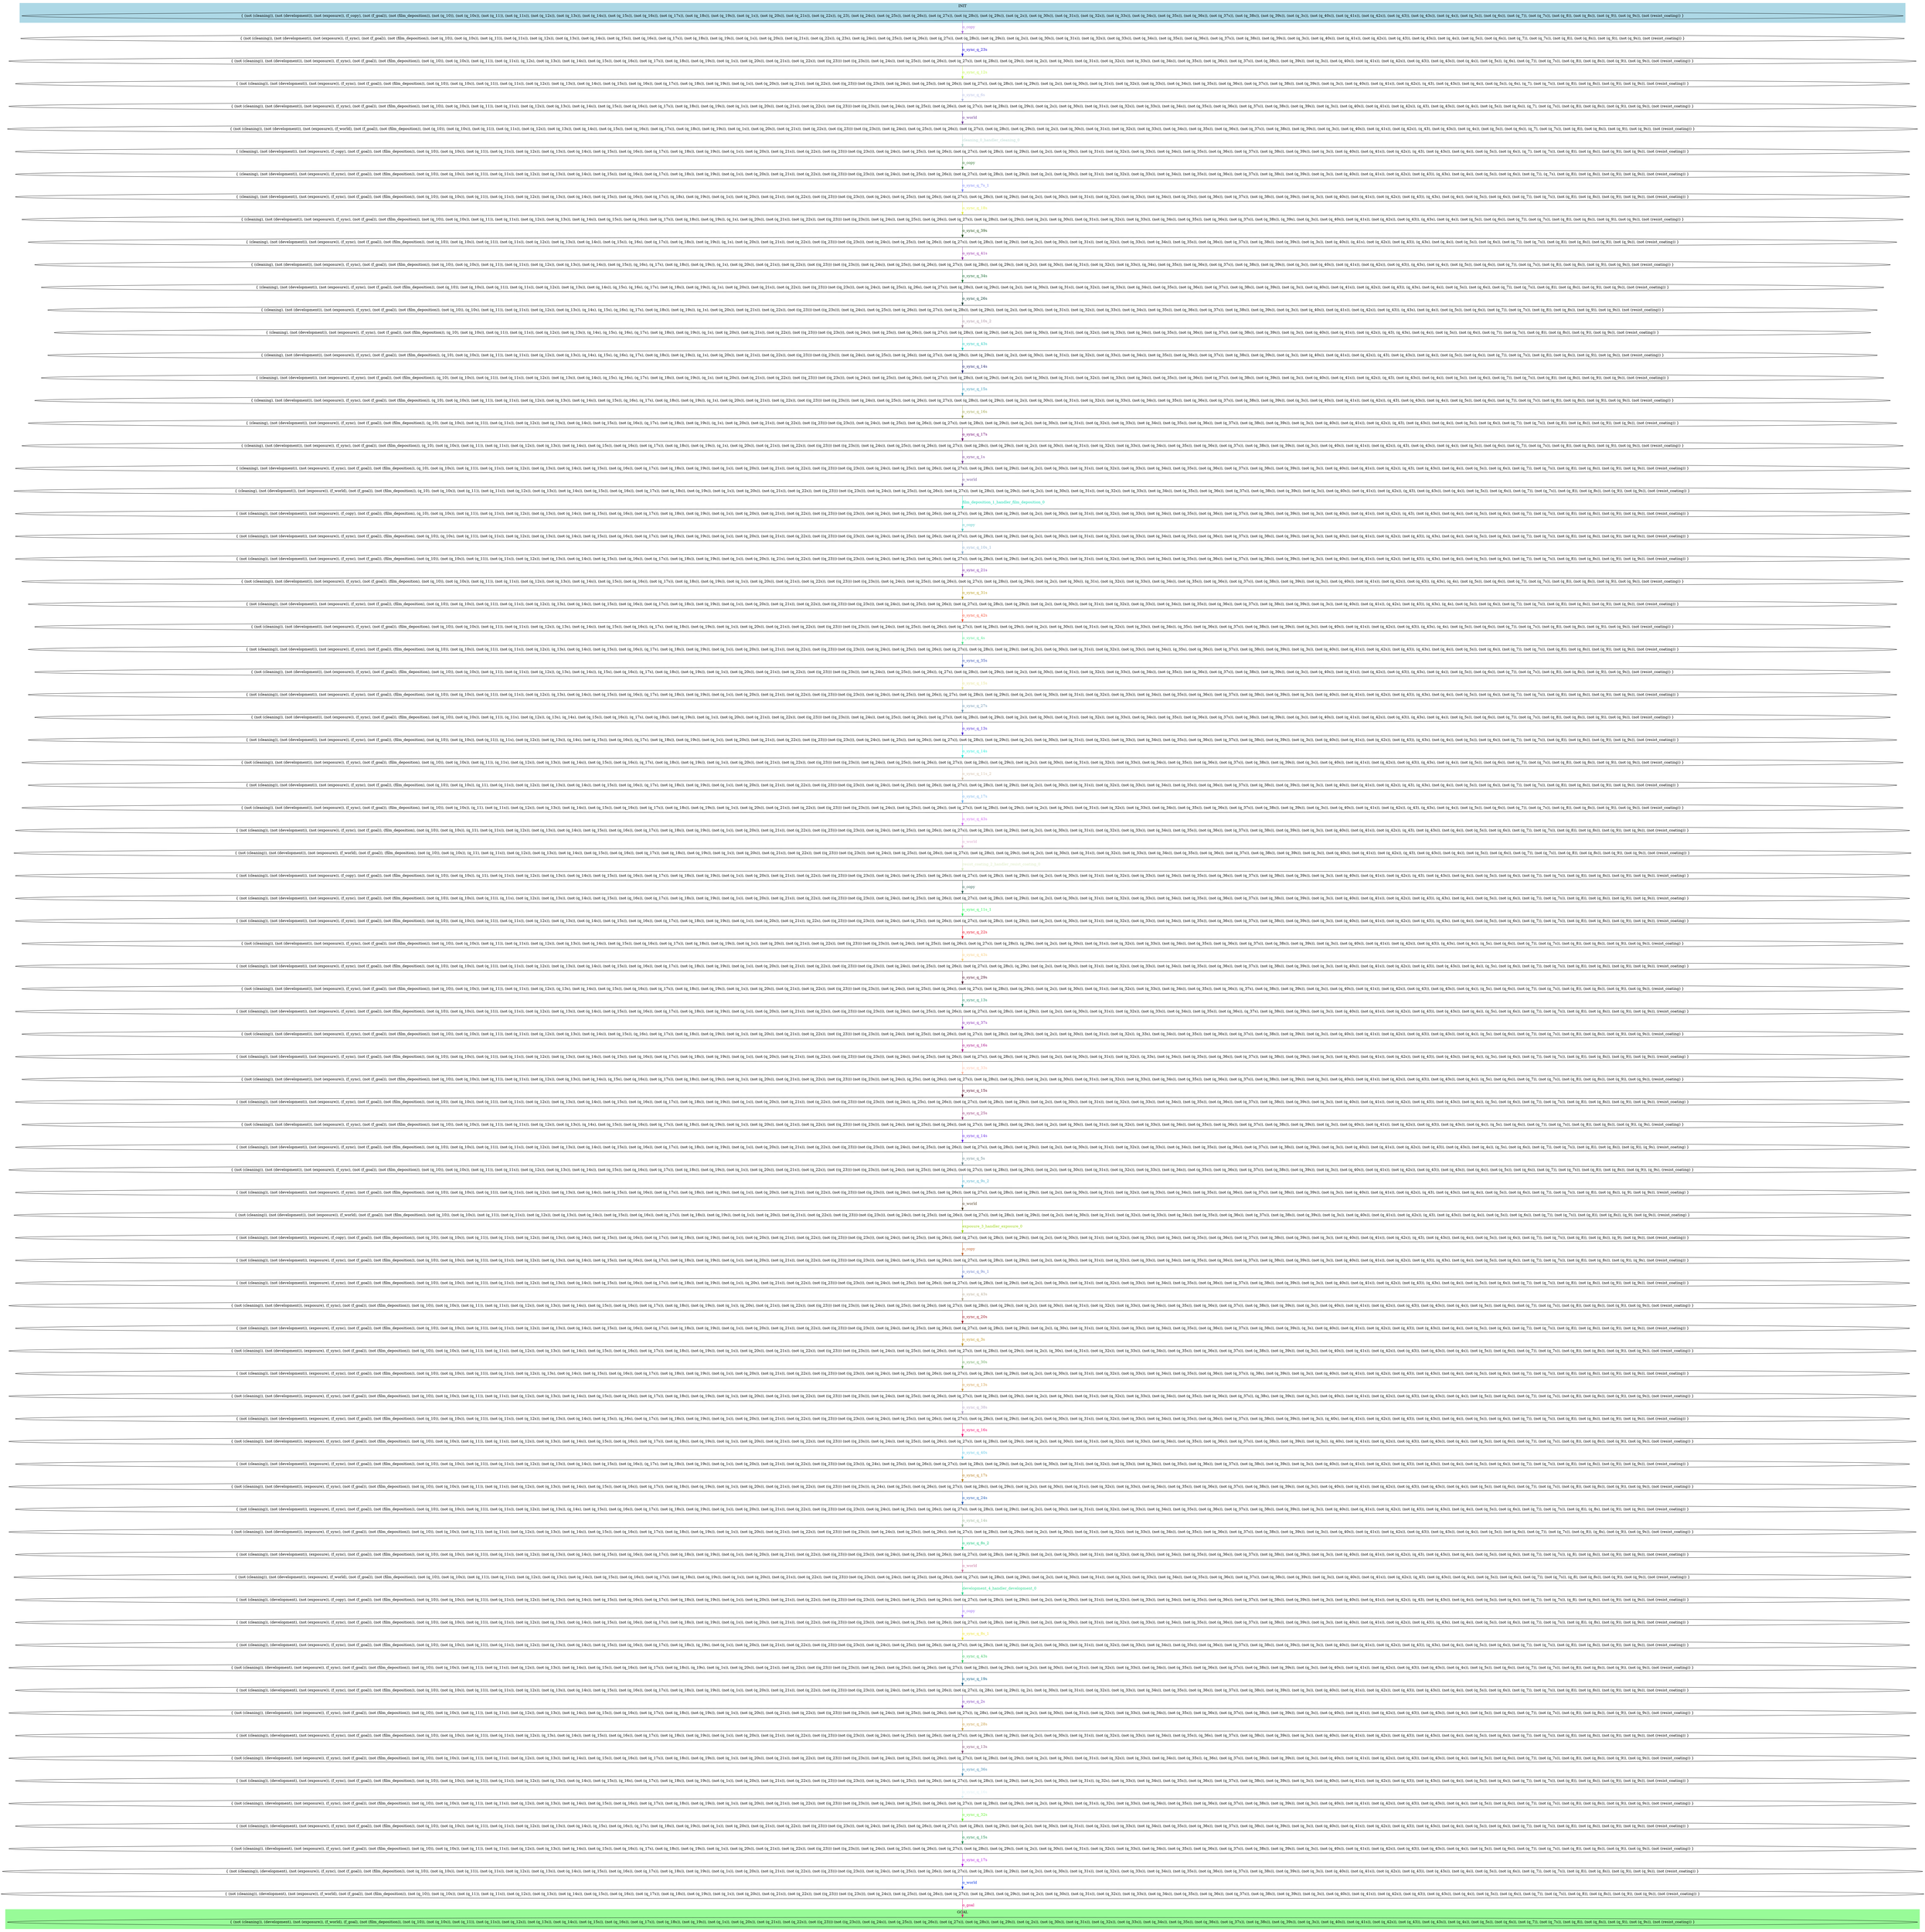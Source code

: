 digraph G {
0 [label="{ (not (cleaning)), (not (development)), (not (exposure)), (f_copy), (not (f_goal)), (not (film_deposition)), (not (q_10)), (not (q_10s)), (not (q_11)), (not (q_11s)), (not (q_12s)), (not (q_13s)), (not (q_14s)), (not (q_15s)), (not (q_16s)), (not (q_17s)), (not (q_18s)), (not (q_19s)), (not (q_1s)), (not (q_20s)), (not (q_21s)), (not (q_22s)), (q_23), (not (q_24s)), (not (q_25s)), (not (q_26s)), (not (q_27s)), (not (q_28s)), (not (q_29s)), (not (q_2s)), (not (q_30s)), (not (q_31s)), (not (q_32s)), (not (q_33s)), (not (q_34s)), (not (q_35s)), (not (q_36s)), (not (q_37s)), (not (q_38s)), (not (q_39s)), (not (q_3s)), (not (q_40s)), (not (q_41s)), (not (q_42s)), (not (q_43)), (not (q_43s)), (not (q_4s)), (not (q_5s)), (not (q_6s)), (not (q_7)), (not (q_7s)), (not (q_8)), (not (q_8s)), (not (q_9)), (not (q_9s)), (not (resist_coating)) }"];
1 [label="{ (not (cleaning)), (not (development)), (not (exposure)), (f_sync), (not (f_goal)), (not (film_deposition)), (not (q_10)), (not (q_10s)), (not (q_11)), (not (q_11s)), (not (q_12s)), (not (q_13s)), (not (q_14s)), (not (q_15s)), (not (q_16s)), (not (q_17s)), (not (q_18s)), (not (q_19s)), (not (q_1s)), (not (q_20s)), (not (q_21s)), (not (q_22s)), (q_23s), (not (q_24s)), (not (q_25s)), (not (q_26s)), (not (q_27s)), (not (q_28s)), (not (q_29s)), (not (q_2s)), (not (q_30s)), (not (q_31s)), (not (q_32s)), (not (q_33s)), (not (q_34s)), (not (q_35s)), (not (q_36s)), (not (q_37s)), (not (q_38s)), (not (q_39s)), (not (q_3s)), (not (q_40s)), (not (q_41s)), (not (q_42s)), (not (q_43)), (not (q_43s)), (not (q_4s)), (not (q_5s)), (not (q_6s)), (not (q_7)), (not (q_7s)), (not (q_8)), (not (q_8s)), (not (q_9)), (not (q_9s)), (not (resist_coating)) }"];
2 [label="{ (not (cleaning)), (not (development)), (not (exposure)), (f_sync), (not (f_goal)), (not (film_deposition)), (not (q_10)), (not (q_10s)), (not (q_11)), (not (q_11s)), (q_12s), (not (q_13s)), (not (q_14s)), (not (q_15s)), (not (q_16s)), (not (q_17s)), (not (q_18s)), (not (q_19s)), (not (q_1s)), (not (q_20s)), (not (q_21s)), (not (q_22s)), (not ((q_23))) (not ((q_23s))), (not (q_24s)), (not (q_25s)), (not (q_26s)), (not (q_27s)), (not (q_28s)), (not (q_29s)), (not (q_2s)), (not (q_30s)), (not (q_31s)), (not (q_32s)), (not (q_33s)), (not (q_34s)), (not (q_35s)), (not (q_36s)), (not (q_37s)), (not (q_38s)), (not (q_39s)), (not (q_3s)), (not (q_40s)), (not (q_41s)), (not (q_42s)), (not (q_43)), (not (q_43s)), (not (q_4s)), (not (q_5s)), (q_6s), (not (q_7)), (not (q_7s)), (not (q_8)), (not (q_8s)), (not (q_9)), (not (q_9s)), (not (resist_coating)) }"];
3 [label="{ (not (cleaning)), (not (development)), (not (exposure)), (f_sync), (not (f_goal)), (not (film_deposition)), (not (q_10)), (not (q_10s)), (not (q_11)), (not (q_11s)), (not (q_12s)), (not (q_13s)), (not (q_14s)), (not (q_15s)), (not (q_16s)), (not (q_17s)), (not (q_18s)), (not (q_19s)), (not (q_1s)), (not (q_20s)), (not (q_21s)), (not (q_22s)), (not ((q_23))) (not ((q_23s))), (not (q_24s)), (not (q_25s)), (not (q_26s)), (not (q_27s)), (not (q_28s)), (not (q_29s)), (not (q_2s)), (not (q_30s)), (not (q_31s)), (not (q_32s)), (not (q_33s)), (not (q_34s)), (not (q_35s)), (not (q_36s)), (not (q_37s)), (not (q_38s)), (not (q_39s)), (not (q_3s)), (not (q_40s)), (not (q_41s)), (not (q_42s)), (q_43), (not (q_43s)), (not (q_4s)), (not (q_5s)), (q_6s), (q_7), (not (q_7s)), (not (q_8)), (not (q_8s)), (not (q_9)), (not (q_9s)), (not (resist_coating)) }"];
4 [label="{ (not (cleaning)), (not (development)), (not (exposure)), (f_sync), (not (f_goal)), (not (film_deposition)), (not (q_10)), (not (q_10s)), (not (q_11)), (not (q_11s)), (not (q_12s)), (not (q_13s)), (not (q_14s)), (not (q_15s)), (not (q_16s)), (not (q_17s)), (not (q_18s)), (not (q_19s)), (not (q_1s)), (not (q_20s)), (not (q_21s)), (not (q_22s)), (not ((q_23))) (not ((q_23s))), (not (q_24s)), (not (q_25s)), (not (q_26s)), (not (q_27s)), (not (q_28s)), (not (q_29s)), (not (q_2s)), (not (q_30s)), (not (q_31s)), (not (q_32s)), (not (q_33s)), (not (q_34s)), (not (q_35s)), (not (q_36s)), (not (q_37s)), (not (q_38s)), (not (q_39s)), (not (q_3s)), (not (q_40s)), (not (q_41s)), (not (q_42s)), (q_43), (not (q_43s)), (not (q_4s)), (not (q_5s)), (not (q_6s)), (q_7), (not (q_7s)), (not (q_8)), (not (q_8s)), (not (q_9)), (not (q_9s)), (not (resist_coating)) }"];
5 [label="{ (not (cleaning)), (not (development)), (not (exposure)), (f_world), (not (f_goal)), (not (film_deposition)), (not (q_10)), (not (q_10s)), (not (q_11)), (not (q_11s)), (not (q_12s)), (not (q_13s)), (not (q_14s)), (not (q_15s)), (not (q_16s)), (not (q_17s)), (not (q_18s)), (not (q_19s)), (not (q_1s)), (not (q_20s)), (not (q_21s)), (not (q_22s)), (not ((q_23))) (not ((q_23s))), (not (q_24s)), (not (q_25s)), (not (q_26s)), (not (q_27s)), (not (q_28s)), (not (q_29s)), (not (q_2s)), (not (q_30s)), (not (q_31s)), (not (q_32s)), (not (q_33s)), (not (q_34s)), (not (q_35s)), (not (q_36s)), (not (q_37s)), (not (q_38s)), (not (q_39s)), (not (q_3s)), (not (q_40s)), (not (q_41s)), (not (q_42s)), (q_43), (not (q_43s)), (not (q_4s)), (not (q_5s)), (not (q_6s)), (q_7), (not (q_7s)), (not (q_8)), (not (q_8s)), (not (q_9)), (not (q_9s)), (not (resist_coating)) }"];
6 [label="{ (cleaning), (not (development)), (not (exposure)), (f_copy), (not (f_goal)), (not (film_deposition)), (not (q_10)), (not (q_10s)), (not (q_11)), (not (q_11s)), (not (q_12s)), (not (q_13s)), (not (q_14s)), (not (q_15s)), (not (q_16s)), (not (q_17s)), (not (q_18s)), (not (q_19s)), (not (q_1s)), (not (q_20s)), (not (q_21s)), (not (q_22s)), (not ((q_23))) (not ((q_23s))), (not (q_24s)), (not (q_25s)), (not (q_26s)), (not (q_27s)), (not (q_28s)), (not (q_29s)), (not (q_2s)), (not (q_30s)), (not (q_31s)), (not (q_32s)), (not (q_33s)), (not (q_34s)), (not (q_35s)), (not (q_36s)), (not (q_37s)), (not (q_38s)), (not (q_39s)), (not (q_3s)), (not (q_40s)), (not (q_41s)), (not (q_42s)), (q_43), (not (q_43s)), (not (q_4s)), (not (q_5s)), (not (q_6s)), (q_7), (not (q_7s)), (not (q_8)), (not (q_8s)), (not (q_9)), (not (q_9s)), (not (resist_coating)) }"];
7 [label="{ (cleaning), (not (development)), (not (exposure)), (f_sync), (not (f_goal)), (not (film_deposition)), (not (q_10)), (not (q_10s)), (not (q_11)), (not (q_11s)), (not (q_12s)), (not (q_13s)), (not (q_14s)), (not (q_15s)), (not (q_16s)), (not (q_17s)), (not (q_18s)), (not (q_19s)), (not (q_1s)), (not (q_20s)), (not (q_21s)), (not (q_22s)), (not ((q_23))) (not ((q_23s))), (not (q_24s)), (not (q_25s)), (not (q_26s)), (not (q_27s)), (not (q_28s)), (not (q_29s)), (not (q_2s)), (not (q_30s)), (not (q_31s)), (not (q_32s)), (not (q_33s)), (not (q_34s)), (not (q_35s)), (not (q_36s)), (not (q_37s)), (not (q_38s)), (not (q_39s)), (not (q_3s)), (not (q_40s)), (not (q_41s)), (not (q_42s)), (not (q_43)), (q_43s), (not (q_4s)), (not (q_5s)), (not (q_6s)), (not (q_7)), (q_7s), (not (q_8)), (not (q_8s)), (not (q_9)), (not (q_9s)), (not (resist_coating)) }"];
8 [label="{ (cleaning), (not (development)), (not (exposure)), (f_sync), (not (f_goal)), (not (film_deposition)), (not (q_10)), (not (q_10s)), (not (q_11)), (not (q_11s)), (not (q_12s)), (not (q_13s)), (not (q_14s)), (not (q_15s)), (not (q_16s)), (not (q_17s)), (q_18s), (not (q_19s)), (not (q_1s)), (not (q_20s)), (not (q_21s)), (not (q_22s)), (not ((q_23))) (not ((q_23s))), (not (q_24s)), (not (q_25s)), (not (q_26s)), (not (q_27s)), (not (q_28s)), (not (q_29s)), (not (q_2s)), (not (q_30s)), (not (q_31s)), (not (q_32s)), (not (q_33s)), (not (q_34s)), (not (q_35s)), (not (q_36s)), (not (q_37s)), (not (q_38s)), (not (q_39s)), (not (q_3s)), (not (q_40s)), (not (q_41s)), (not (q_42s)), (not (q_43)), (q_43s), (not (q_4s)), (not (q_5s)), (not (q_6s)), (not (q_7)), (not (q_7s)), (not (q_8)), (not (q_8s)), (not (q_9)), (not (q_9s)), (not (resist_coating)) }"];
9 [label="{ (cleaning), (not (development)), (not (exposure)), (f_sync), (not (f_goal)), (not (film_deposition)), (not (q_10)), (not (q_10s)), (not (q_11)), (not (q_11s)), (not (q_12s)), (not (q_13s)), (not (q_14s)), (not (q_15s)), (not (q_16s)), (not (q_17s)), (not (q_18s)), (not (q_19s)), (q_1s), (not (q_20s)), (not (q_21s)), (not (q_22s)), (not ((q_23))) (not ((q_23s))), (not (q_24s)), (not (q_25s)), (not (q_26s)), (not (q_27s)), (not (q_28s)), (not (q_29s)), (not (q_2s)), (not (q_30s)), (not (q_31s)), (not (q_32s)), (not (q_33s)), (not (q_34s)), (not (q_35s)), (not (q_36s)), (not (q_37s)), (not (q_38s)), (q_39s), (not (q_3s)), (not (q_40s)), (not (q_41s)), (not (q_42s)), (not (q_43)), (q_43s), (not (q_4s)), (not (q_5s)), (not (q_6s)), (not (q_7)), (not (q_7s)), (not (q_8)), (not (q_8s)), (not (q_9)), (not (q_9s)), (not (resist_coating)) }"];
10 [label="{ (cleaning), (not (development)), (not (exposure)), (f_sync), (not (f_goal)), (not (film_deposition)), (not (q_10)), (not (q_10s)), (not (q_11)), (not (q_11s)), (not (q_12s)), (not (q_13s)), (not (q_14s)), (not (q_15s)), (q_16s), (not (q_17s)), (not (q_18s)), (not (q_19s)), (q_1s), (not (q_20s)), (not (q_21s)), (not (q_22s)), (not ((q_23))) (not ((q_23s))), (not (q_24s)), (not (q_25s)), (not (q_26s)), (not (q_27s)), (not (q_28s)), (not (q_29s)), (not (q_2s)), (not (q_30s)), (not (q_31s)), (not (q_32s)), (not (q_33s)), (not (q_34s)), (not (q_35s)), (not (q_36s)), (not (q_37s)), (not (q_38s)), (not (q_39s)), (not (q_3s)), (not (q_40s)), (q_41s), (not (q_42s)), (not (q_43)), (q_43s), (not (q_4s)), (not (q_5s)), (not (q_6s)), (not (q_7)), (not (q_7s)), (not (q_8)), (not (q_8s)), (not (q_9)), (not (q_9s)), (not (resist_coating)) }"];
11 [label="{ (cleaning), (not (development)), (not (exposure)), (f_sync), (not (f_goal)), (not (film_deposition)), (not (q_10)), (not (q_10s)), (not (q_11)), (not (q_11s)), (not (q_12s)), (not (q_13s)), (not (q_14s)), (not (q_15s)), (q_16s), (q_17s), (not (q_18s)), (not (q_19s)), (q_1s), (not (q_20s)), (not (q_21s)), (not (q_22s)), (not ((q_23))) (not ((q_23s))), (not (q_24s)), (not (q_25s)), (not (q_26s)), (not (q_27s)), (not (q_28s)), (not (q_29s)), (not (q_2s)), (not (q_30s)), (not (q_31s)), (not (q_32s)), (not (q_33s)), (q_34s), (not (q_35s)), (not (q_36s)), (not (q_37s)), (not (q_38s)), (not (q_39s)), (not (q_3s)), (not (q_40s)), (not (q_41s)), (not (q_42s)), (not (q_43)), (q_43s), (not (q_4s)), (not (q_5s)), (not (q_6s)), (not (q_7)), (not (q_7s)), (not (q_8)), (not (q_8s)), (not (q_9)), (not (q_9s)), (not (resist_coating)) }"];
12 [label="{ (cleaning), (not (development)), (not (exposure)), (f_sync), (not (f_goal)), (not (film_deposition)), (not (q_10)), (not (q_10s)), (not (q_11)), (not (q_11s)), (not (q_12s)), (not (q_13s)), (not (q_14s)), (q_15s), (q_16s), (q_17s), (not (q_18s)), (not (q_19s)), (q_1s), (not (q_20s)), (not (q_21s)), (not (q_22s)), (not ((q_23))) (not ((q_23s))), (not (q_24s)), (not (q_25s)), (q_26s), (not (q_27s)), (not (q_28s)), (not (q_29s)), (not (q_2s)), (not (q_30s)), (not (q_31s)), (not (q_32s)), (not (q_33s)), (not (q_34s)), (not (q_35s)), (not (q_36s)), (not (q_37s)), (not (q_38s)), (not (q_39s)), (not (q_3s)), (not (q_40s)), (not (q_41s)), (not (q_42s)), (not (q_43)), (q_43s), (not (q_4s)), (not (q_5s)), (not (q_6s)), (not (q_7)), (not (q_7s)), (not (q_8)), (not (q_8s)), (not (q_9)), (not (q_9s)), (not (resist_coating)) }"];
13 [label="{ (cleaning), (not (development)), (not (exposure)), (f_sync), (not (f_goal)), (not (film_deposition)), (not (q_10)), (q_10s), (not (q_11)), (not (q_11s)), (not (q_12s)), (not (q_13s)), (q_14s), (q_15s), (q_16s), (q_17s), (not (q_18s)), (not (q_19s)), (q_1s), (not (q_20s)), (not (q_21s)), (not (q_22s)), (not ((q_23))) (not ((q_23s))), (not (q_24s)), (not (q_25s)), (not (q_26s)), (not (q_27s)), (not (q_28s)), (not (q_29s)), (not (q_2s)), (not (q_30s)), (not (q_31s)), (not (q_32s)), (not (q_33s)), (not (q_34s)), (not (q_35s)), (not (q_36s)), (not (q_37s)), (not (q_38s)), (not (q_39s)), (not (q_3s)), (not (q_40s)), (not (q_41s)), (not (q_42s)), (not (q_43)), (q_43s), (not (q_4s)), (not (q_5s)), (not (q_6s)), (not (q_7)), (not (q_7s)), (not (q_8)), (not (q_8s)), (not (q_9)), (not (q_9s)), (not (resist_coating)) }"];
14 [label="{ (cleaning), (not (development)), (not (exposure)), (f_sync), (not (f_goal)), (not (film_deposition)), (q_10), (not (q_10s)), (not (q_11)), (not (q_11s)), (not (q_12s)), (not (q_13s)), (q_14s), (q_15s), (q_16s), (q_17s), (not (q_18s)), (not (q_19s)), (q_1s), (not (q_20s)), (not (q_21s)), (not (q_22s)), (not ((q_23))) (not ((q_23s))), (not (q_24s)), (not (q_25s)), (not (q_26s)), (not (q_27s)), (not (q_28s)), (not (q_29s)), (not (q_2s)), (not (q_30s)), (not (q_31s)), (not (q_32s)), (not (q_33s)), (not (q_34s)), (not (q_35s)), (not (q_36s)), (not (q_37s)), (not (q_38s)), (not (q_39s)), (not (q_3s)), (not (q_40s)), (not (q_41s)), (not (q_42s)), (q_43), (q_43s), (not (q_4s)), (not (q_5s)), (not (q_6s)), (not (q_7)), (not (q_7s)), (not (q_8)), (not (q_8s)), (not (q_9)), (not (q_9s)), (not (resist_coating)) }"];
15 [label="{ (cleaning), (not (development)), (not (exposure)), (f_sync), (not (f_goal)), (not (film_deposition)), (q_10), (not (q_10s)), (not (q_11)), (not (q_11s)), (not (q_12s)), (not (q_13s)), (q_14s), (q_15s), (q_16s), (q_17s), (not (q_18s)), (not (q_19s)), (q_1s), (not (q_20s)), (not (q_21s)), (not (q_22s)), (not ((q_23))) (not ((q_23s))), (not (q_24s)), (not (q_25s)), (not (q_26s)), (not (q_27s)), (not (q_28s)), (not (q_29s)), (not (q_2s)), (not (q_30s)), (not (q_31s)), (not (q_32s)), (not (q_33s)), (not (q_34s)), (not (q_35s)), (not (q_36s)), (not (q_37s)), (not (q_38s)), (not (q_39s)), (not (q_3s)), (not (q_40s)), (not (q_41s)), (not (q_42s)), (q_43), (not (q_43s)), (not (q_4s)), (not (q_5s)), (not (q_6s)), (not (q_7)), (not (q_7s)), (not (q_8)), (not (q_8s)), (not (q_9)), (not (q_9s)), (not (resist_coating)) }"];
16 [label="{ (cleaning), (not (development)), (not (exposure)), (f_sync), (not (f_goal)), (not (film_deposition)), (q_10), (not (q_10s)), (not (q_11)), (not (q_11s)), (not (q_12s)), (not (q_13s)), (not (q_14s)), (q_15s), (q_16s), (q_17s), (not (q_18s)), (not (q_19s)), (q_1s), (not (q_20s)), (not (q_21s)), (not (q_22s)), (not ((q_23))) (not ((q_23s))), (not (q_24s)), (not (q_25s)), (not (q_26s)), (not (q_27s)), (not (q_28s)), (not (q_29s)), (not (q_2s)), (not (q_30s)), (not (q_31s)), (not (q_32s)), (not (q_33s)), (not (q_34s)), (not (q_35s)), (not (q_36s)), (not (q_37s)), (not (q_38s)), (not (q_39s)), (not (q_3s)), (not (q_40s)), (not (q_41s)), (not (q_42s)), (q_43), (not (q_43s)), (not (q_4s)), (not (q_5s)), (not (q_6s)), (not (q_7)), (not (q_7s)), (not (q_8)), (not (q_8s)), (not (q_9)), (not (q_9s)), (not (resist_coating)) }"];
17 [label="{ (cleaning), (not (development)), (not (exposure)), (f_sync), (not (f_goal)), (not (film_deposition)), (q_10), (not (q_10s)), (not (q_11)), (not (q_11s)), (not (q_12s)), (not (q_13s)), (not (q_14s)), (not (q_15s)), (q_16s), (q_17s), (not (q_18s)), (not (q_19s)), (q_1s), (not (q_20s)), (not (q_21s)), (not (q_22s)), (not ((q_23))) (not ((q_23s))), (not (q_24s)), (not (q_25s)), (not (q_26s)), (not (q_27s)), (not (q_28s)), (not (q_29s)), (not (q_2s)), (not (q_30s)), (not (q_31s)), (not (q_32s)), (not (q_33s)), (not (q_34s)), (not (q_35s)), (not (q_36s)), (not (q_37s)), (not (q_38s)), (not (q_39s)), (not (q_3s)), (not (q_40s)), (not (q_41s)), (not (q_42s)), (q_43), (not (q_43s)), (not (q_4s)), (not (q_5s)), (not (q_6s)), (not (q_7)), (not (q_7s)), (not (q_8)), (not (q_8s)), (not (q_9)), (not (q_9s)), (not (resist_coating)) }"];
18 [label="{ (cleaning), (not (development)), (not (exposure)), (f_sync), (not (f_goal)), (not (film_deposition)), (q_10), (not (q_10s)), (not (q_11)), (not (q_11s)), (not (q_12s)), (not (q_13s)), (not (q_14s)), (not (q_15s)), (not (q_16s)), (q_17s), (not (q_18s)), (not (q_19s)), (q_1s), (not (q_20s)), (not (q_21s)), (not (q_22s)), (not ((q_23))) (not ((q_23s))), (not (q_24s)), (not (q_25s)), (not (q_26s)), (not (q_27s)), (not (q_28s)), (not (q_29s)), (not (q_2s)), (not (q_30s)), (not (q_31s)), (not (q_32s)), (not (q_33s)), (not (q_34s)), (not (q_35s)), (not (q_36s)), (not (q_37s)), (not (q_38s)), (not (q_39s)), (not (q_3s)), (not (q_40s)), (not (q_41s)), (not (q_42s)), (q_43), (not (q_43s)), (not (q_4s)), (not (q_5s)), (not (q_6s)), (not (q_7)), (not (q_7s)), (not (q_8)), (not (q_8s)), (not (q_9)), (not (q_9s)), (not (resist_coating)) }"];
19 [label="{ (cleaning), (not (development)), (not (exposure)), (f_sync), (not (f_goal)), (not (film_deposition)), (q_10), (not (q_10s)), (not (q_11)), (not (q_11s)), (not (q_12s)), (not (q_13s)), (not (q_14s)), (not (q_15s)), (not (q_16s)), (not (q_17s)), (not (q_18s)), (not (q_19s)), (q_1s), (not (q_20s)), (not (q_21s)), (not (q_22s)), (not ((q_23))) (not ((q_23s))), (not (q_24s)), (not (q_25s)), (not (q_26s)), (not (q_27s)), (not (q_28s)), (not (q_29s)), (not (q_2s)), (not (q_30s)), (not (q_31s)), (not (q_32s)), (not (q_33s)), (not (q_34s)), (not (q_35s)), (not (q_36s)), (not (q_37s)), (not (q_38s)), (not (q_39s)), (not (q_3s)), (not (q_40s)), (not (q_41s)), (not (q_42s)), (q_43), (not (q_43s)), (not (q_4s)), (not (q_5s)), (not (q_6s)), (not (q_7)), (not (q_7s)), (not (q_8)), (not (q_8s)), (not (q_9)), (not (q_9s)), (not (resist_coating)) }"];
20 [label="{ (cleaning), (not (development)), (not (exposure)), (f_sync), (not (f_goal)), (not (film_deposition)), (q_10), (not (q_10s)), (not (q_11)), (not (q_11s)), (not (q_12s)), (not (q_13s)), (not (q_14s)), (not (q_15s)), (not (q_16s)), (not (q_17s)), (not (q_18s)), (not (q_19s)), (not (q_1s)), (not (q_20s)), (not (q_21s)), (not (q_22s)), (not ((q_23))) (not ((q_23s))), (not (q_24s)), (not (q_25s)), (not (q_26s)), (not (q_27s)), (not (q_28s)), (not (q_29s)), (not (q_2s)), (not (q_30s)), (not (q_31s)), (not (q_32s)), (not (q_33s)), (not (q_34s)), (not (q_35s)), (not (q_36s)), (not (q_37s)), (not (q_38s)), (not (q_39s)), (not (q_3s)), (not (q_40s)), (not (q_41s)), (not (q_42s)), (q_43), (not (q_43s)), (not (q_4s)), (not (q_5s)), (not (q_6s)), (not (q_7)), (not (q_7s)), (not (q_8)), (not (q_8s)), (not (q_9)), (not (q_9s)), (not (resist_coating)) }"];
21 [label="{ (cleaning), (not (development)), (not (exposure)), (f_world), (not (f_goal)), (not (film_deposition)), (q_10), (not (q_10s)), (not (q_11)), (not (q_11s)), (not (q_12s)), (not (q_13s)), (not (q_14s)), (not (q_15s)), (not (q_16s)), (not (q_17s)), (not (q_18s)), (not (q_19s)), (not (q_1s)), (not (q_20s)), (not (q_21s)), (not (q_22s)), (not ((q_23))) (not ((q_23s))), (not (q_24s)), (not (q_25s)), (not (q_26s)), (not (q_27s)), (not (q_28s)), (not (q_29s)), (not (q_2s)), (not (q_30s)), (not (q_31s)), (not (q_32s)), (not (q_33s)), (not (q_34s)), (not (q_35s)), (not (q_36s)), (not (q_37s)), (not (q_38s)), (not (q_39s)), (not (q_3s)), (not (q_40s)), (not (q_41s)), (not (q_42s)), (q_43), (not (q_43s)), (not (q_4s)), (not (q_5s)), (not (q_6s)), (not (q_7)), (not (q_7s)), (not (q_8)), (not (q_8s)), (not (q_9)), (not (q_9s)), (not (resist_coating)) }"];
22 [label="{ (not (cleaning)), (not (development)), (not (exposure)), (f_copy), (not (f_goal)), (film_deposition), (q_10), (not (q_10s)), (not (q_11)), (not (q_11s)), (not (q_12s)), (not (q_13s)), (not (q_14s)), (not (q_15s)), (not (q_16s)), (not (q_17s)), (not (q_18s)), (not (q_19s)), (not (q_1s)), (not (q_20s)), (not (q_21s)), (not (q_22s)), (not ((q_23))) (not ((q_23s))), (not (q_24s)), (not (q_25s)), (not (q_26s)), (not (q_27s)), (not (q_28s)), (not (q_29s)), (not (q_2s)), (not (q_30s)), (not (q_31s)), (not (q_32s)), (not (q_33s)), (not (q_34s)), (not (q_35s)), (not (q_36s)), (not (q_37s)), (not (q_38s)), (not (q_39s)), (not (q_3s)), (not (q_40s)), (not (q_41s)), (not (q_42s)), (q_43), (not (q_43s)), (not (q_4s)), (not (q_5s)), (not (q_6s)), (not (q_7)), (not (q_7s)), (not (q_8)), (not (q_8s)), (not (q_9)), (not (q_9s)), (not (resist_coating)) }"];
23 [label="{ (not (cleaning)), (not (development)), (not (exposure)), (f_sync), (not (f_goal)), (film_deposition), (not (q_10)), (q_10s), (not (q_11)), (not (q_11s)), (not (q_12s)), (not (q_13s)), (not (q_14s)), (not (q_15s)), (not (q_16s)), (not (q_17s)), (not (q_18s)), (not (q_19s)), (not (q_1s)), (not (q_20s)), (not (q_21s)), (not (q_22s)), (not ((q_23))) (not ((q_23s))), (not (q_24s)), (not (q_25s)), (not (q_26s)), (not (q_27s)), (not (q_28s)), (not (q_29s)), (not (q_2s)), (not (q_30s)), (not (q_31s)), (not (q_32s)), (not (q_33s)), (not (q_34s)), (not (q_35s)), (not (q_36s)), (not (q_37s)), (not (q_38s)), (not (q_39s)), (not (q_3s)), (not (q_40s)), (not (q_41s)), (not (q_42s)), (not (q_43)), (q_43s), (not (q_4s)), (not (q_5s)), (not (q_6s)), (not (q_7)), (not (q_7s)), (not (q_8)), (not (q_8s)), (not (q_9)), (not (q_9s)), (not (resist_coating)) }"];
24 [label="{ (not (cleaning)), (not (development)), (not (exposure)), (f_sync), (not (f_goal)), (film_deposition), (not (q_10)), (not (q_10s)), (not (q_11)), (not (q_11s)), (not (q_12s)), (not (q_13s)), (not (q_14s)), (not (q_15s)), (not (q_16s)), (not (q_17s)), (not (q_18s)), (not (q_19s)), (not (q_1s)), (not (q_20s)), (q_21s), (not (q_22s)), (not ((q_23))) (not ((q_23s))), (not (q_24s)), (not (q_25s)), (not (q_26s)), (not (q_27s)), (not (q_28s)), (not (q_29s)), (not (q_2s)), (not (q_30s)), (not (q_31s)), (not (q_32s)), (not (q_33s)), (not (q_34s)), (not (q_35s)), (not (q_36s)), (not (q_37s)), (not (q_38s)), (not (q_39s)), (not (q_3s)), (not (q_40s)), (not (q_41s)), (not (q_42s)), (not (q_43)), (q_43s), (not (q_4s)), (not (q_5s)), (not (q_6s)), (not (q_7)), (not (q_7s)), (not (q_8)), (not (q_8s)), (not (q_9)), (not (q_9s)), (not (resist_coating)) }"];
25 [label="{ (not (cleaning)), (not (development)), (not (exposure)), (f_sync), (not (f_goal)), (film_deposition), (not (q_10)), (not (q_10s)), (not (q_11)), (not (q_11s)), (not (q_12s)), (not (q_13s)), (not (q_14s)), (not (q_15s)), (not (q_16s)), (not (q_17s)), (not (q_18s)), (not (q_19s)), (not (q_1s)), (not (q_20s)), (not (q_21s)), (not (q_22s)), (not ((q_23))) (not ((q_23s))), (not (q_24s)), (not (q_25s)), (not (q_26s)), (not (q_27s)), (not (q_28s)), (not (q_29s)), (not (q_2s)), (not (q_30s)), (q_31s), (not (q_32s)), (not (q_33s)), (not (q_34s)), (not (q_35s)), (not (q_36s)), (not (q_37s)), (not (q_38s)), (not (q_39s)), (not (q_3s)), (not (q_40s)), (not (q_41s)), (not (q_42s)), (not (q_43)), (q_43s), (q_4s), (not (q_5s)), (not (q_6s)), (not (q_7)), (not (q_7s)), (not (q_8)), (not (q_8s)), (not (q_9)), (not (q_9s)), (not (resist_coating)) }"];
26 [label="{ (not (cleaning)), (not (development)), (not (exposure)), (f_sync), (not (f_goal)), (film_deposition), (not (q_10)), (not (q_10s)), (not (q_11)), (not (q_11s)), (not (q_12s)), (q_13s), (not (q_14s)), (not (q_15s)), (not (q_16s)), (not (q_17s)), (not (q_18s)), (not (q_19s)), (not (q_1s)), (not (q_20s)), (not (q_21s)), (not (q_22s)), (not ((q_23))) (not ((q_23s))), (not (q_24s)), (not (q_25s)), (not (q_26s)), (not (q_27s)), (not (q_28s)), (not (q_29s)), (not (q_2s)), (not (q_30s)), (not (q_31s)), (not (q_32s)), (not (q_33s)), (not (q_34s)), (not (q_35s)), (not (q_36s)), (not (q_37s)), (not (q_38s)), (not (q_39s)), (not (q_3s)), (not (q_40s)), (not (q_41s)), (q_42s), (not (q_43)), (q_43s), (q_4s), (not (q_5s)), (not (q_6s)), (not (q_7)), (not (q_7s)), (not (q_8)), (not (q_8s)), (not (q_9)), (not (q_9s)), (not (resist_coating)) }"];
27 [label="{ (not (cleaning)), (not (development)), (not (exposure)), (f_sync), (not (f_goal)), (film_deposition), (not (q_10)), (not (q_10s)), (not (q_11)), (not (q_11s)), (not (q_12s)), (q_13s), (not (q_14s)), (not (q_15s)), (not (q_16s)), (q_17s), (not (q_18s)), (not (q_19s)), (not (q_1s)), (not (q_20s)), (not (q_21s)), (not (q_22s)), (not ((q_23))) (not ((q_23s))), (not (q_24s)), (not (q_25s)), (not (q_26s)), (not (q_27s)), (not (q_28s)), (not (q_29s)), (not (q_2s)), (not (q_30s)), (not (q_31s)), (not (q_32s)), (not (q_33s)), (not (q_34s)), (q_35s), (not (q_36s)), (not (q_37s)), (not (q_38s)), (not (q_39s)), (not (q_3s)), (not (q_40s)), (not (q_41s)), (not (q_42s)), (not (q_43)), (q_43s), (q_4s), (not (q_5s)), (not (q_6s)), (not (q_7)), (not (q_7s)), (not (q_8)), (not (q_8s)), (not (q_9)), (not (q_9s)), (not (resist_coating)) }"];
28 [label="{ (not (cleaning)), (not (development)), (not (exposure)), (f_sync), (not (f_goal)), (film_deposition), (not (q_10)), (not (q_10s)), (not (q_11)), (not (q_11s)), (not (q_12s)), (q_13s), (not (q_14s)), (not (q_15s)), (not (q_16s)), (q_17s), (not (q_18s)), (not (q_19s)), (not (q_1s)), (not (q_20s)), (not (q_21s)), (not (q_22s)), (not ((q_23))) (not ((q_23s))), (not (q_24s)), (not (q_25s)), (not (q_26s)), (not (q_27s)), (not (q_28s)), (not (q_29s)), (not (q_2s)), (not (q_30s)), (not (q_31s)), (not (q_32s)), (not (q_33s)), (not (q_34s)), (q_35s), (not (q_36s)), (not (q_37s)), (not (q_38s)), (not (q_39s)), (not (q_3s)), (not (q_40s)), (not (q_41s)), (not (q_42s)), (not (q_43)), (q_43s), (not (q_4s)), (not (q_5s)), (not (q_6s)), (not (q_7)), (not (q_7s)), (not (q_8)), (not (q_8s)), (not (q_9)), (not (q_9s)), (not (resist_coating)) }"];
29 [label="{ (not (cleaning)), (not (development)), (not (exposure)), (f_sync), (not (f_goal)), (film_deposition), (not (q_10)), (not (q_10s)), (not (q_11)), (not (q_11s)), (not (q_12s)), (q_13s), (not (q_14s)), (q_15s), (not (q_16s)), (q_17s), (not (q_18s)), (not (q_19s)), (not (q_1s)), (not (q_20s)), (not (q_21s)), (not (q_22s)), (not ((q_23))) (not ((q_23s))), (not (q_24s)), (not (q_25s)), (not (q_26s)), (q_27s), (not (q_28s)), (not (q_29s)), (not (q_2s)), (not (q_30s)), (not (q_31s)), (not (q_32s)), (not (q_33s)), (not (q_34s)), (not (q_35s)), (not (q_36s)), (not (q_37s)), (not (q_38s)), (not (q_39s)), (not (q_3s)), (not (q_40s)), (not (q_41s)), (not (q_42s)), (not (q_43)), (q_43s), (not (q_4s)), (not (q_5s)), (not (q_6s)), (not (q_7)), (not (q_7s)), (not (q_8)), (not (q_8s)), (not (q_9)), (not (q_9s)), (not (resist_coating)) }"];
30 [label="{ (not (cleaning)), (not (development)), (not (exposure)), (f_sync), (not (f_goal)), (film_deposition), (not (q_10)), (not (q_10s)), (not (q_11)), (not (q_11s)), (not (q_12s)), (q_13s), (not (q_14s)), (not (q_15s)), (not (q_16s)), (q_17s), (not (q_18s)), (not (q_19s)), (not (q_1s)), (not (q_20s)), (not (q_21s)), (not (q_22s)), (not ((q_23))) (not ((q_23s))), (not (q_24s)), (not (q_25s)), (not (q_26s)), (q_27s), (not (q_28s)), (not (q_29s)), (not (q_2s)), (not (q_30s)), (not (q_31s)), (not (q_32s)), (not (q_33s)), (not (q_34s)), (not (q_35s)), (not (q_36s)), (not (q_37s)), (not (q_38s)), (not (q_39s)), (not (q_3s)), (not (q_40s)), (not (q_41s)), (not (q_42s)), (not (q_43)), (q_43s), (not (q_4s)), (not (q_5s)), (not (q_6s)), (not (q_7)), (not (q_7s)), (not (q_8)), (not (q_8s)), (not (q_9)), (not (q_9s)), (not (resist_coating)) }"];
31 [label="{ (not (cleaning)), (not (development)), (not (exposure)), (f_sync), (not (f_goal)), (film_deposition), (not (q_10)), (not (q_10s)), (not (q_11)), (q_11s), (not (q_12s)), (q_13s), (q_14s), (not (q_15s)), (not (q_16s)), (q_17s), (not (q_18s)), (not (q_19s)), (not (q_1s)), (not (q_20s)), (not (q_21s)), (not (q_22s)), (not ((q_23))) (not ((q_23s))), (not (q_24s)), (not (q_25s)), (not (q_26s)), (not (q_27s)), (not (q_28s)), (not (q_29s)), (not (q_2s)), (not (q_30s)), (not (q_31s)), (not (q_32s)), (not (q_33s)), (not (q_34s)), (not (q_35s)), (not (q_36s)), (not (q_37s)), (not (q_38s)), (not (q_39s)), (not (q_3s)), (not (q_40s)), (not (q_41s)), (not (q_42s)), (not (q_43)), (q_43s), (not (q_4s)), (not (q_5s)), (not (q_6s)), (not (q_7)), (not (q_7s)), (not (q_8)), (not (q_8s)), (not (q_9)), (not (q_9s)), (not (resist_coating)) }"];
32 [label="{ (not (cleaning)), (not (development)), (not (exposure)), (f_sync), (not (f_goal)), (film_deposition), (not (q_10)), (not (q_10s)), (not (q_11)), (q_11s), (not (q_12s)), (not (q_13s)), (q_14s), (not (q_15s)), (not (q_16s)), (q_17s), (not (q_18s)), (not (q_19s)), (not (q_1s)), (not (q_20s)), (not (q_21s)), (not (q_22s)), (not ((q_23))) (not ((q_23s))), (not (q_24s)), (not (q_25s)), (not (q_26s)), (not (q_27s)), (not (q_28s)), (not (q_29s)), (not (q_2s)), (not (q_30s)), (not (q_31s)), (not (q_32s)), (not (q_33s)), (not (q_34s)), (not (q_35s)), (not (q_36s)), (not (q_37s)), (not (q_38s)), (not (q_39s)), (not (q_3s)), (not (q_40s)), (not (q_41s)), (not (q_42s)), (not (q_43)), (q_43s), (not (q_4s)), (not (q_5s)), (not (q_6s)), (not (q_7)), (not (q_7s)), (not (q_8)), (not (q_8s)), (not (q_9)), (not (q_9s)), (not (resist_coating)) }"];
33 [label="{ (not (cleaning)), (not (development)), (not (exposure)), (f_sync), (not (f_goal)), (film_deposition), (not (q_10)), (not (q_10s)), (not (q_11)), (q_11s), (not (q_12s)), (not (q_13s)), (not (q_14s)), (not (q_15s)), (not (q_16s)), (q_17s), (not (q_18s)), (not (q_19s)), (not (q_1s)), (not (q_20s)), (not (q_21s)), (not (q_22s)), (not ((q_23))) (not ((q_23s))), (not (q_24s)), (not (q_25s)), (not (q_26s)), (not (q_27s)), (not (q_28s)), (not (q_29s)), (not (q_2s)), (not (q_30s)), (not (q_31s)), (not (q_32s)), (not (q_33s)), (not (q_34s)), (not (q_35s)), (not (q_36s)), (not (q_37s)), (not (q_38s)), (not (q_39s)), (not (q_3s)), (not (q_40s)), (not (q_41s)), (not (q_42s)), (not (q_43)), (q_43s), (not (q_4s)), (not (q_5s)), (not (q_6s)), (not (q_7)), (not (q_7s)), (not (q_8)), (not (q_8s)), (not (q_9)), (not (q_9s)), (not (resist_coating)) }"];
34 [label="{ (not (cleaning)), (not (development)), (not (exposure)), (f_sync), (not (f_goal)), (film_deposition), (not (q_10)), (not (q_10s)), (q_11), (not (q_11s)), (not (q_12s)), (not (q_13s)), (not (q_14s)), (not (q_15s)), (not (q_16s)), (q_17s), (not (q_18s)), (not (q_19s)), (not (q_1s)), (not (q_20s)), (not (q_21s)), (not (q_22s)), (not ((q_23))) (not ((q_23s))), (not (q_24s)), (not (q_25s)), (not (q_26s)), (not (q_27s)), (not (q_28s)), (not (q_29s)), (not (q_2s)), (not (q_30s)), (not (q_31s)), (not (q_32s)), (not (q_33s)), (not (q_34s)), (not (q_35s)), (not (q_36s)), (not (q_37s)), (not (q_38s)), (not (q_39s)), (not (q_3s)), (not (q_40s)), (not (q_41s)), (not (q_42s)), (q_43), (q_43s), (not (q_4s)), (not (q_5s)), (not (q_6s)), (not (q_7)), (not (q_7s)), (not (q_8)), (not (q_8s)), (not (q_9)), (not (q_9s)), (not (resist_coating)) }"];
35 [label="{ (not (cleaning)), (not (development)), (not (exposure)), (f_sync), (not (f_goal)), (film_deposition), (not (q_10)), (not (q_10s)), (q_11), (not (q_11s)), (not (q_12s)), (not (q_13s)), (not (q_14s)), (not (q_15s)), (not (q_16s)), (not (q_17s)), (not (q_18s)), (not (q_19s)), (not (q_1s)), (not (q_20s)), (not (q_21s)), (not (q_22s)), (not ((q_23))) (not ((q_23s))), (not (q_24s)), (not (q_25s)), (not (q_26s)), (not (q_27s)), (not (q_28s)), (not (q_29s)), (not (q_2s)), (not (q_30s)), (not (q_31s)), (not (q_32s)), (not (q_33s)), (not (q_34s)), (not (q_35s)), (not (q_36s)), (not (q_37s)), (not (q_38s)), (not (q_39s)), (not (q_3s)), (not (q_40s)), (not (q_41s)), (not (q_42s)), (q_43), (q_43s), (not (q_4s)), (not (q_5s)), (not (q_6s)), (not (q_7)), (not (q_7s)), (not (q_8)), (not (q_8s)), (not (q_9)), (not (q_9s)), (not (resist_coating)) }"];
36 [label="{ (not (cleaning)), (not (development)), (not (exposure)), (f_sync), (not (f_goal)), (film_deposition), (not (q_10)), (not (q_10s)), (q_11), (not (q_11s)), (not (q_12s)), (not (q_13s)), (not (q_14s)), (not (q_15s)), (not (q_16s)), (not (q_17s)), (not (q_18s)), (not (q_19s)), (not (q_1s)), (not (q_20s)), (not (q_21s)), (not (q_22s)), (not ((q_23))) (not ((q_23s))), (not (q_24s)), (not (q_25s)), (not (q_26s)), (not (q_27s)), (not (q_28s)), (not (q_29s)), (not (q_2s)), (not (q_30s)), (not (q_31s)), (not (q_32s)), (not (q_33s)), (not (q_34s)), (not (q_35s)), (not (q_36s)), (not (q_37s)), (not (q_38s)), (not (q_39s)), (not (q_3s)), (not (q_40s)), (not (q_41s)), (not (q_42s)), (q_43), (not (q_43s)), (not (q_4s)), (not (q_5s)), (not (q_6s)), (not (q_7)), (not (q_7s)), (not (q_8)), (not (q_8s)), (not (q_9)), (not (q_9s)), (not (resist_coating)) }"];
37 [label="{ (not (cleaning)), (not (development)), (not (exposure)), (f_world), (not (f_goal)), (film_deposition), (not (q_10)), (not (q_10s)), (q_11), (not (q_11s)), (not (q_12s)), (not (q_13s)), (not (q_14s)), (not (q_15s)), (not (q_16s)), (not (q_17s)), (not (q_18s)), (not (q_19s)), (not (q_1s)), (not (q_20s)), (not (q_21s)), (not (q_22s)), (not ((q_23))) (not ((q_23s))), (not (q_24s)), (not (q_25s)), (not (q_26s)), (not (q_27s)), (not (q_28s)), (not (q_29s)), (not (q_2s)), (not (q_30s)), (not (q_31s)), (not (q_32s)), (not (q_33s)), (not (q_34s)), (not (q_35s)), (not (q_36s)), (not (q_37s)), (not (q_38s)), (not (q_39s)), (not (q_3s)), (not (q_40s)), (not (q_41s)), (not (q_42s)), (q_43), (not (q_43s)), (not (q_4s)), (not (q_5s)), (not (q_6s)), (not (q_7)), (not (q_7s)), (not (q_8)), (not (q_8s)), (not (q_9)), (not (q_9s)), (not (resist_coating)) }"];
38 [label="{ (not (cleaning)), (not (development)), (not (exposure)), (f_copy), (not (f_goal)), (not (film_deposition)), (not (q_10)), (not (q_10s)), (q_11), (not (q_11s)), (not (q_12s)), (not (q_13s)), (not (q_14s)), (not (q_15s)), (not (q_16s)), (not (q_17s)), (not (q_18s)), (not (q_19s)), (not (q_1s)), (not (q_20s)), (not (q_21s)), (not (q_22s)), (not ((q_23))) (not ((q_23s))), (not (q_24s)), (not (q_25s)), (not (q_26s)), (not (q_27s)), (not (q_28s)), (not (q_29s)), (not (q_2s)), (not (q_30s)), (not (q_31s)), (not (q_32s)), (not (q_33s)), (not (q_34s)), (not (q_35s)), (not (q_36s)), (not (q_37s)), (not (q_38s)), (not (q_39s)), (not (q_3s)), (not (q_40s)), (not (q_41s)), (not (q_42s)), (q_43), (not (q_43s)), (not (q_4s)), (not (q_5s)), (not (q_6s)), (not (q_7)), (not (q_7s)), (not (q_8)), (not (q_8s)), (not (q_9)), (not (q_9s)), (resist_coating) }"];
39 [label="{ (not (cleaning)), (not (development)), (not (exposure)), (f_sync), (not (f_goal)), (not (film_deposition)), (not (q_10)), (not (q_10s)), (not (q_11)), (q_11s), (not (q_12s)), (not (q_13s)), (not (q_14s)), (not (q_15s)), (not (q_16s)), (not (q_17s)), (not (q_18s)), (not (q_19s)), (not (q_1s)), (not (q_20s)), (not (q_21s)), (not (q_22s)), (not ((q_23))) (not ((q_23s))), (not (q_24s)), (not (q_25s)), (not (q_26s)), (not (q_27s)), (not (q_28s)), (not (q_29s)), (not (q_2s)), (not (q_30s)), (not (q_31s)), (not (q_32s)), (not (q_33s)), (not (q_34s)), (not (q_35s)), (not (q_36s)), (not (q_37s)), (not (q_38s)), (not (q_39s)), (not (q_3s)), (not (q_40s)), (not (q_41s)), (not (q_42s)), (not (q_43)), (q_43s), (not (q_4s)), (not (q_5s)), (not (q_6s)), (not (q_7)), (not (q_7s)), (not (q_8)), (not (q_8s)), (not (q_9)), (not (q_9s)), (resist_coating) }"];
40 [label="{ (not (cleaning)), (not (development)), (not (exposure)), (f_sync), (not (f_goal)), (not (film_deposition)), (not (q_10)), (not (q_10s)), (not (q_11)), (not (q_11s)), (not (q_12s)), (not (q_13s)), (not (q_14s)), (not (q_15s)), (not (q_16s)), (not (q_17s)), (not (q_18s)), (not (q_19s)), (not (q_1s)), (not (q_20s)), (not (q_21s)), (q_22s), (not ((q_23))) (not ((q_23s))), (not (q_24s)), (not (q_25s)), (not (q_26s)), (not (q_27s)), (not (q_28s)), (not (q_29s)), (not (q_2s)), (not (q_30s)), (not (q_31s)), (not (q_32s)), (not (q_33s)), (not (q_34s)), (not (q_35s)), (not (q_36s)), (not (q_37s)), (not (q_38s)), (not (q_39s)), (not (q_3s)), (not (q_40s)), (not (q_41s)), (not (q_42s)), (not (q_43)), (q_43s), (not (q_4s)), (not (q_5s)), (not (q_6s)), (not (q_7)), (not (q_7s)), (not (q_8)), (not (q_8s)), (not (q_9)), (not (q_9s)), (resist_coating) }"];
41 [label="{ (not (cleaning)), (not (development)), (not (exposure)), (f_sync), (not (f_goal)), (not (film_deposition)), (not (q_10)), (not (q_10s)), (not (q_11)), (not (q_11s)), (not (q_12s)), (not (q_13s)), (not (q_14s)), (not (q_15s)), (not (q_16s)), (not (q_17s)), (not (q_18s)), (not (q_19s)), (not (q_1s)), (not (q_20s)), (not (q_21s)), (not (q_22s)), (not ((q_23))) (not ((q_23s))), (not (q_24s)), (not (q_25s)), (not (q_26s)), (not (q_27s)), (not (q_28s)), (q_29s), (not (q_2s)), (not (q_30s)), (not (q_31s)), (not (q_32s)), (not (q_33s)), (not (q_34s)), (not (q_35s)), (not (q_36s)), (not (q_37s)), (not (q_38s)), (not (q_39s)), (not (q_3s)), (not (q_40s)), (not (q_41s)), (not (q_42s)), (not (q_43)), (q_43s), (not (q_4s)), (q_5s), (not (q_6s)), (not (q_7)), (not (q_7s)), (not (q_8)), (not (q_8s)), (not (q_9)), (not (q_9s)), (resist_coating) }"];
42 [label="{ (not (cleaning)), (not (development)), (not (exposure)), (f_sync), (not (f_goal)), (not (film_deposition)), (not (q_10)), (not (q_10s)), (not (q_11)), (not (q_11s)), (not (q_12s)), (not (q_13s)), (not (q_14s)), (not (q_15s)), (not (q_16s)), (not (q_17s)), (not (q_18s)), (not (q_19s)), (not (q_1s)), (not (q_20s)), (not (q_21s)), (not (q_22s)), (not ((q_23))) (not ((q_23s))), (not (q_24s)), (not (q_25s)), (not (q_26s)), (not (q_27s)), (not (q_28s)), (q_29s), (not (q_2s)), (not (q_30s)), (not (q_31s)), (not (q_32s)), (not (q_33s)), (not (q_34s)), (not (q_35s)), (not (q_36s)), (not (q_37s)), (not (q_38s)), (not (q_39s)), (not (q_3s)), (not (q_40s)), (not (q_41s)), (not (q_42s)), (not (q_43)), (not (q_43s)), (not (q_4s)), (q_5s), (not (q_6s)), (not (q_7)), (not (q_7s)), (not (q_8)), (not (q_8s)), (not (q_9)), (not (q_9s)), (resist_coating) }"];
43 [label="{ (not (cleaning)), (not (development)), (not (exposure)), (f_sync), (not (f_goal)), (not (film_deposition)), (not (q_10)), (not (q_10s)), (not (q_11)), (not (q_11s)), (not (q_12s)), (q_13s), (not (q_14s)), (not (q_15s)), (not (q_16s)), (not (q_17s)), (not (q_18s)), (not (q_19s)), (not (q_1s)), (not (q_20s)), (not (q_21s)), (not (q_22s)), (not ((q_23))) (not ((q_23s))), (not (q_24s)), (not (q_25s)), (not (q_26s)), (not (q_27s)), (not (q_28s)), (not (q_29s)), (not (q_2s)), (not (q_30s)), (not (q_31s)), (not (q_32s)), (not (q_33s)), (not (q_34s)), (not (q_35s)), (not (q_36s)), (q_37s), (not (q_38s)), (not (q_39s)), (not (q_3s)), (not (q_40s)), (not (q_41s)), (not (q_42s)), (not (q_43)), (not (q_43s)), (not (q_4s)), (q_5s), (not (q_6s)), (not (q_7)), (not (q_7s)), (not (q_8)), (not (q_8s)), (not (q_9)), (not (q_9s)), (resist_coating) }"];
44 [label="{ (not (cleaning)), (not (development)), (not (exposure)), (f_sync), (not (f_goal)), (not (film_deposition)), (not (q_10)), (not (q_10s)), (not (q_11)), (not (q_11s)), (not (q_12s)), (not (q_13s)), (not (q_14s)), (not (q_15s)), (not (q_16s)), (not (q_17s)), (not (q_18s)), (not (q_19s)), (not (q_1s)), (not (q_20s)), (not (q_21s)), (not (q_22s)), (not ((q_23))) (not ((q_23s))), (not (q_24s)), (not (q_25s)), (not (q_26s)), (not (q_27s)), (not (q_28s)), (not (q_29s)), (not (q_2s)), (not (q_30s)), (not (q_31s)), (not (q_32s)), (not (q_33s)), (not (q_34s)), (not (q_35s)), (not (q_36s)), (q_37s), (not (q_38s)), (not (q_39s)), (not (q_3s)), (not (q_40s)), (not (q_41s)), (not (q_42s)), (not (q_43)), (not (q_43s)), (not (q_4s)), (q_5s), (not (q_6s)), (not (q_7)), (not (q_7s)), (not (q_8)), (not (q_8s)), (not (q_9)), (not (q_9s)), (resist_coating) }"];
45 [label="{ (not (cleaning)), (not (development)), (not (exposure)), (f_sync), (not (f_goal)), (not (film_deposition)), (not (q_10)), (not (q_10s)), (not (q_11)), (not (q_11s)), (not (q_12s)), (not (q_13s)), (not (q_14s)), (not (q_15s)), (q_16s), (not (q_17s)), (not (q_18s)), (not (q_19s)), (not (q_1s)), (not (q_20s)), (not (q_21s)), (not (q_22s)), (not ((q_23))) (not ((q_23s))), (not (q_24s)), (not (q_25s)), (not (q_26s)), (not (q_27s)), (not (q_28s)), (not (q_29s)), (not (q_2s)), (not (q_30s)), (not (q_31s)), (not (q_32s)), (q_33s), (not (q_34s)), (not (q_35s)), (not (q_36s)), (not (q_37s)), (not (q_38s)), (not (q_39s)), (not (q_3s)), (not (q_40s)), (not (q_41s)), (not (q_42s)), (not (q_43)), (not (q_43s)), (not (q_4s)), (q_5s), (not (q_6s)), (not (q_7)), (not (q_7s)), (not (q_8)), (not (q_8s)), (not (q_9)), (not (q_9s)), (resist_coating) }"];
46 [label="{ (not (cleaning)), (not (development)), (not (exposure)), (f_sync), (not (f_goal)), (not (film_deposition)), (not (q_10)), (not (q_10s)), (not (q_11)), (not (q_11s)), (not (q_12s)), (not (q_13s)), (not (q_14s)), (not (q_15s)), (not (q_16s)), (not (q_17s)), (not (q_18s)), (not (q_19s)), (not (q_1s)), (not (q_20s)), (not (q_21s)), (not (q_22s)), (not ((q_23))) (not ((q_23s))), (not (q_24s)), (not (q_25s)), (not (q_26s)), (not (q_27s)), (not (q_28s)), (not (q_29s)), (not (q_2s)), (not (q_30s)), (not (q_31s)), (not (q_32s)), (q_33s), (not (q_34s)), (not (q_35s)), (not (q_36s)), (not (q_37s)), (not (q_38s)), (not (q_39s)), (not (q_3s)), (not (q_40s)), (not (q_41s)), (not (q_42s)), (not (q_43)), (not (q_43s)), (not (q_4s)), (q_5s), (not (q_6s)), (not (q_7)), (not (q_7s)), (not (q_8)), (not (q_8s)), (not (q_9)), (not (q_9s)), (resist_coating) }"];
47 [label="{ (not (cleaning)), (not (development)), (not (exposure)), (f_sync), (not (f_goal)), (not (film_deposition)), (not (q_10)), (not (q_10s)), (not (q_11)), (not (q_11s)), (not (q_12s)), (not (q_13s)), (not (q_14s)), (q_15s), (not (q_16s)), (not (q_17s)), (not (q_18s)), (not (q_19s)), (not (q_1s)), (not (q_20s)), (not (q_21s)), (not (q_22s)), (not ((q_23))) (not ((q_23s))), (not (q_24s)), (q_25s), (not (q_26s)), (not (q_27s)), (not (q_28s)), (not (q_29s)), (not (q_2s)), (not (q_30s)), (not (q_31s)), (not (q_32s)), (not (q_33s)), (not (q_34s)), (not (q_35s)), (not (q_36s)), (not (q_37s)), (not (q_38s)), (not (q_39s)), (not (q_3s)), (not (q_40s)), (not (q_41s)), (not (q_42s)), (not (q_43)), (not (q_43s)), (not (q_4s)), (q_5s), (not (q_6s)), (not (q_7)), (not (q_7s)), (not (q_8)), (not (q_8s)), (not (q_9)), (not (q_9s)), (resist_coating) }"];
48 [label="{ (not (cleaning)), (not (development)), (not (exposure)), (f_sync), (not (f_goal)), (not (film_deposition)), (not (q_10)), (not (q_10s)), (not (q_11)), (not (q_11s)), (not (q_12s)), (not (q_13s)), (not (q_14s)), (not (q_15s)), (not (q_16s)), (not (q_17s)), (not (q_18s)), (not (q_19s)), (not (q_1s)), (not (q_20s)), (not (q_21s)), (not (q_22s)), (not ((q_23))) (not ((q_23s))), (not (q_24s)), (q_25s), (not (q_26s)), (not (q_27s)), (not (q_28s)), (not (q_29s)), (not (q_2s)), (not (q_30s)), (not (q_31s)), (not (q_32s)), (not (q_33s)), (not (q_34s)), (not (q_35s)), (not (q_36s)), (not (q_37s)), (not (q_38s)), (not (q_39s)), (not (q_3s)), (not (q_40s)), (not (q_41s)), (not (q_42s)), (not (q_43)), (not (q_43s)), (not (q_4s)), (q_5s), (not (q_6s)), (not (q_7)), (not (q_7s)), (not (q_8)), (not (q_8s)), (not (q_9)), (not (q_9s)), (resist_coating) }"];
49 [label="{ (not (cleaning)), (not (development)), (not (exposure)), (f_sync), (not (f_goal)), (not (film_deposition)), (not (q_10)), (not (q_10s)), (not (q_11)), (not (q_11s)), (not (q_12s)), (not (q_13s)), (q_14s), (not (q_15s)), (not (q_16s)), (not (q_17s)), (not (q_18s)), (not (q_19s)), (not (q_1s)), (not (q_20s)), (not (q_21s)), (not (q_22s)), (not ((q_23))) (not ((q_23s))), (not (q_24s)), (not (q_25s)), (not (q_26s)), (not (q_27s)), (not (q_28s)), (not (q_29s)), (not (q_2s)), (not (q_30s)), (not (q_31s)), (not (q_32s)), (not (q_33s)), (not (q_34s)), (not (q_35s)), (not (q_36s)), (not (q_37s)), (not (q_38s)), (not (q_39s)), (not (q_3s)), (not (q_40s)), (not (q_41s)), (not (q_42s)), (not (q_43)), (not (q_43s)), (not (q_4s)), (q_5s), (not (q_6s)), (not (q_7)), (not (q_7s)), (not (q_8)), (not (q_8s)), (not (q_9)), (q_9s), (resist_coating) }"];
50 [label="{ (not (cleaning)), (not (development)), (not (exposure)), (f_sync), (not (f_goal)), (not (film_deposition)), (not (q_10)), (not (q_10s)), (not (q_11)), (not (q_11s)), (not (q_12s)), (not (q_13s)), (not (q_14s)), (not (q_15s)), (not (q_16s)), (not (q_17s)), (not (q_18s)), (not (q_19s)), (not (q_1s)), (not (q_20s)), (not (q_21s)), (not (q_22s)), (not ((q_23))) (not ((q_23s))), (not (q_24s)), (not (q_25s)), (not (q_26s)), (not (q_27s)), (not (q_28s)), (not (q_29s)), (not (q_2s)), (not (q_30s)), (not (q_31s)), (not (q_32s)), (not (q_33s)), (not (q_34s)), (not (q_35s)), (not (q_36s)), (not (q_37s)), (not (q_38s)), (not (q_39s)), (not (q_3s)), (not (q_40s)), (not (q_41s)), (not (q_42s)), (not (q_43)), (not (q_43s)), (not (q_4s)), (q_5s), (not (q_6s)), (not (q_7)), (not (q_7s)), (not (q_8)), (not (q_8s)), (not (q_9)), (q_9s), (resist_coating) }"];
51 [label="{ (not (cleaning)), (not (development)), (not (exposure)), (f_sync), (not (f_goal)), (not (film_deposition)), (not (q_10)), (not (q_10s)), (not (q_11)), (not (q_11s)), (not (q_12s)), (not (q_13s)), (not (q_14s)), (not (q_15s)), (not (q_16s)), (not (q_17s)), (not (q_18s)), (not (q_19s)), (not (q_1s)), (not (q_20s)), (not (q_21s)), (not (q_22s)), (not ((q_23))) (not ((q_23s))), (not (q_24s)), (not (q_25s)), (not (q_26s)), (not (q_27s)), (not (q_28s)), (not (q_29s)), (not (q_2s)), (not (q_30s)), (not (q_31s)), (not (q_32s)), (not (q_33s)), (not (q_34s)), (not (q_35s)), (not (q_36s)), (not (q_37s)), (not (q_38s)), (not (q_39s)), (not (q_3s)), (not (q_40s)), (not (q_41s)), (not (q_42s)), (not (q_43)), (not (q_43s)), (not (q_4s)), (not (q_5s)), (not (q_6s)), (not (q_7)), (not (q_7s)), (not (q_8)), (not (q_8s)), (not (q_9)), (q_9s), (resist_coating) }"];
52 [label="{ (not (cleaning)), (not (development)), (not (exposure)), (f_sync), (not (f_goal)), (not (film_deposition)), (not (q_10)), (not (q_10s)), (not (q_11)), (not (q_11s)), (not (q_12s)), (not (q_13s)), (not (q_14s)), (not (q_15s)), (not (q_16s)), (not (q_17s)), (not (q_18s)), (not (q_19s)), (not (q_1s)), (not (q_20s)), (not (q_21s)), (not (q_22s)), (not ((q_23))) (not ((q_23s))), (not (q_24s)), (not (q_25s)), (not (q_26s)), (not (q_27s)), (not (q_28s)), (not (q_29s)), (not (q_2s)), (not (q_30s)), (not (q_31s)), (not (q_32s)), (not (q_33s)), (not (q_34s)), (not (q_35s)), (not (q_36s)), (not (q_37s)), (not (q_38s)), (not (q_39s)), (not (q_3s)), (not (q_40s)), (not (q_41s)), (not (q_42s)), (q_43), (not (q_43s)), (not (q_4s)), (not (q_5s)), (not (q_6s)), (not (q_7)), (not (q_7s)), (not (q_8)), (not (q_8s)), (q_9), (not (q_9s)), (resist_coating) }"];
53 [label="{ (not (cleaning)), (not (development)), (not (exposure)), (f_world), (not (f_goal)), (not (film_deposition)), (not (q_10)), (not (q_10s)), (not (q_11)), (not (q_11s)), (not (q_12s)), (not (q_13s)), (not (q_14s)), (not (q_15s)), (not (q_16s)), (not (q_17s)), (not (q_18s)), (not (q_19s)), (not (q_1s)), (not (q_20s)), (not (q_21s)), (not (q_22s)), (not ((q_23))) (not ((q_23s))), (not (q_24s)), (not (q_25s)), (not (q_26s)), (not (q_27s)), (not (q_28s)), (not (q_29s)), (not (q_2s)), (not (q_30s)), (not (q_31s)), (not (q_32s)), (not (q_33s)), (not (q_34s)), (not (q_35s)), (not (q_36s)), (not (q_37s)), (not (q_38s)), (not (q_39s)), (not (q_3s)), (not (q_40s)), (not (q_41s)), (not (q_42s)), (q_43), (not (q_43s)), (not (q_4s)), (not (q_5s)), (not (q_6s)), (not (q_7)), (not (q_7s)), (not (q_8)), (not (q_8s)), (q_9), (not (q_9s)), (resist_coating) }"];
54 [label="{ (not (cleaning)), (not (development)), (exposure), (f_copy), (not (f_goal)), (not (film_deposition)), (not (q_10)), (not (q_10s)), (not (q_11)), (not (q_11s)), (not (q_12s)), (not (q_13s)), (not (q_14s)), (not (q_15s)), (not (q_16s)), (not (q_17s)), (not (q_18s)), (not (q_19s)), (not (q_1s)), (not (q_20s)), (not (q_21s)), (not (q_22s)), (not ((q_23))) (not ((q_23s))), (not (q_24s)), (not (q_25s)), (not (q_26s)), (not (q_27s)), (not (q_28s)), (not (q_29s)), (not (q_2s)), (not (q_30s)), (not (q_31s)), (not (q_32s)), (not (q_33s)), (not (q_34s)), (not (q_35s)), (not (q_36s)), (not (q_37s)), (not (q_38s)), (not (q_39s)), (not (q_3s)), (not (q_40s)), (not (q_41s)), (not (q_42s)), (q_43), (not (q_43s)), (not (q_4s)), (not (q_5s)), (not (q_6s)), (not (q_7)), (not (q_7s)), (not (q_8)), (not (q_8s)), (q_9), (not (q_9s)), (not (resist_coating)) }"];
55 [label="{ (not (cleaning)), (not (development)), (exposure), (f_sync), (not (f_goal)), (not (film_deposition)), (not (q_10)), (not (q_10s)), (not (q_11)), (not (q_11s)), (not (q_12s)), (not (q_13s)), (not (q_14s)), (not (q_15s)), (not (q_16s)), (not (q_17s)), (not (q_18s)), (not (q_19s)), (not (q_1s)), (not (q_20s)), (not (q_21s)), (not (q_22s)), (not ((q_23))) (not ((q_23s))), (not (q_24s)), (not (q_25s)), (not (q_26s)), (not (q_27s)), (not (q_28s)), (not (q_29s)), (not (q_2s)), (not (q_30s)), (not (q_31s)), (not (q_32s)), (not (q_33s)), (not (q_34s)), (not (q_35s)), (not (q_36s)), (not (q_37s)), (not (q_38s)), (not (q_39s)), (not (q_3s)), (not (q_40s)), (not (q_41s)), (not (q_42s)), (not (q_43)), (q_43s), (not (q_4s)), (not (q_5s)), (not (q_6s)), (not (q_7)), (not (q_7s)), (not (q_8)), (not (q_8s)), (not (q_9)), (q_9s), (not (resist_coating)) }"];
56 [label="{ (not (cleaning)), (not (development)), (exposure), (f_sync), (not (f_goal)), (not (film_deposition)), (not (q_10)), (not (q_10s)), (not (q_11)), (not (q_11s)), (not (q_12s)), (not (q_13s)), (not (q_14s)), (not (q_15s)), (not (q_16s)), (not (q_17s)), (not (q_18s)), (not (q_19s)), (not (q_1s)), (q_20s), (not (q_21s)), (not (q_22s)), (not ((q_23))) (not ((q_23s))), (not (q_24s)), (not (q_25s)), (not (q_26s)), (not (q_27s)), (not (q_28s)), (not (q_29s)), (not (q_2s)), (not (q_30s)), (not (q_31s)), (not (q_32s)), (not (q_33s)), (not (q_34s)), (not (q_35s)), (not (q_36s)), (not (q_37s)), (not (q_38s)), (not (q_39s)), (not (q_3s)), (not (q_40s)), (not (q_41s)), (not (q_42s)), (not (q_43)), (q_43s), (not (q_4s)), (not (q_5s)), (not (q_6s)), (not (q_7)), (not (q_7s)), (not (q_8)), (not (q_8s)), (not (q_9)), (not (q_9s)), (not (resist_coating)) }"];
57 [label="{ (not (cleaning)), (not (development)), (exposure), (f_sync), (not (f_goal)), (not (film_deposition)), (not (q_10)), (not (q_10s)), (not (q_11)), (not (q_11s)), (not (q_12s)), (not (q_13s)), (not (q_14s)), (not (q_15s)), (not (q_16s)), (not (q_17s)), (not (q_18s)), (not (q_19s)), (not (q_1s)), (q_20s), (not (q_21s)), (not (q_22s)), (not ((q_23))) (not ((q_23s))), (not (q_24s)), (not (q_25s)), (not (q_26s)), (not (q_27s)), (not (q_28s)), (not (q_29s)), (not (q_2s)), (not (q_30s)), (not (q_31s)), (not (q_32s)), (not (q_33s)), (not (q_34s)), (not (q_35s)), (not (q_36s)), (not (q_37s)), (not (q_38s)), (not (q_39s)), (not (q_3s)), (not (q_40s)), (not (q_41s)), (not (q_42s)), (not (q_43)), (not (q_43s)), (not (q_4s)), (not (q_5s)), (not (q_6s)), (not (q_7)), (not (q_7s)), (not (q_8)), (not (q_8s)), (not (q_9)), (not (q_9s)), (not (resist_coating)) }"];
58 [label="{ (not (cleaning)), (not (development)), (exposure), (f_sync), (not (f_goal)), (not (film_deposition)), (not (q_10)), (not (q_10s)), (not (q_11)), (not (q_11s)), (not (q_12s)), (not (q_13s)), (not (q_14s)), (not (q_15s)), (not (q_16s)), (not (q_17s)), (not (q_18s)), (not (q_19s)), (not (q_1s)), (not (q_20s)), (not (q_21s)), (not (q_22s)), (not ((q_23))) (not ((q_23s))), (not (q_24s)), (not (q_25s)), (not (q_26s)), (not (q_27s)), (not (q_28s)), (not (q_29s)), (not (q_2s)), (q_30s), (not (q_31s)), (not (q_32s)), (not (q_33s)), (not (q_34s)), (not (q_35s)), (not (q_36s)), (not (q_37s)), (not (q_38s)), (not (q_39s)), (q_3s), (not (q_40s)), (not (q_41s)), (not (q_42s)), (not (q_43)), (not (q_43s)), (not (q_4s)), (not (q_5s)), (not (q_6s)), (not (q_7)), (not (q_7s)), (not (q_8)), (not (q_8s)), (not (q_9)), (not (q_9s)), (not (resist_coating)) }"];
59 [label="{ (not (cleaning)), (not (development)), (exposure), (f_sync), (not (f_goal)), (not (film_deposition)), (not (q_10)), (not (q_10s)), (not (q_11)), (not (q_11s)), (not (q_12s)), (not (q_13s)), (not (q_14s)), (not (q_15s)), (not (q_16s)), (not (q_17s)), (not (q_18s)), (not (q_19s)), (not (q_1s)), (not (q_20s)), (not (q_21s)), (not (q_22s)), (not ((q_23))) (not ((q_23s))), (not (q_24s)), (not (q_25s)), (not (q_26s)), (not (q_27s)), (not (q_28s)), (not (q_29s)), (not (q_2s)), (q_30s), (not (q_31s)), (not (q_32s)), (not (q_33s)), (not (q_34s)), (not (q_35s)), (not (q_36s)), (not (q_37s)), (not (q_38s)), (not (q_39s)), (not (q_3s)), (not (q_40s)), (not (q_41s)), (not (q_42s)), (not (q_43)), (not (q_43s)), (not (q_4s)), (not (q_5s)), (not (q_6s)), (not (q_7)), (not (q_7s)), (not (q_8)), (not (q_8s)), (not (q_9)), (not (q_9s)), (not (resist_coating)) }"];
60 [label="{ (not (cleaning)), (not (development)), (exposure), (f_sync), (not (f_goal)), (not (film_deposition)), (not (q_10)), (not (q_10s)), (not (q_11)), (not (q_11s)), (not (q_12s)), (q_13s), (not (q_14s)), (not (q_15s)), (not (q_16s)), (not (q_17s)), (not (q_18s)), (not (q_19s)), (not (q_1s)), (not (q_20s)), (not (q_21s)), (not (q_22s)), (not ((q_23))) (not ((q_23s))), (not (q_24s)), (not (q_25s)), (not (q_26s)), (not (q_27s)), (not (q_28s)), (not (q_29s)), (not (q_2s)), (not (q_30s)), (not (q_31s)), (not (q_32s)), (not (q_33s)), (not (q_34s)), (not (q_35s)), (not (q_36s)), (not (q_37s)), (q_38s), (not (q_39s)), (not (q_3s)), (not (q_40s)), (not (q_41s)), (not (q_42s)), (not (q_43)), (not (q_43s)), (not (q_4s)), (not (q_5s)), (not (q_6s)), (not (q_7)), (not (q_7s)), (not (q_8)), (not (q_8s)), (not (q_9)), (not (q_9s)), (not (resist_coating)) }"];
61 [label="{ (not (cleaning)), (not (development)), (exposure), (f_sync), (not (f_goal)), (not (film_deposition)), (not (q_10)), (not (q_10s)), (not (q_11)), (not (q_11s)), (not (q_12s)), (not (q_13s)), (not (q_14s)), (not (q_15s)), (not (q_16s)), (not (q_17s)), (not (q_18s)), (not (q_19s)), (not (q_1s)), (not (q_20s)), (not (q_21s)), (not (q_22s)), (not ((q_23))) (not ((q_23s))), (not (q_24s)), (not (q_25s)), (not (q_26s)), (not (q_27s)), (not (q_28s)), (not (q_29s)), (not (q_2s)), (not (q_30s)), (not (q_31s)), (not (q_32s)), (not (q_33s)), (not (q_34s)), (not (q_35s)), (not (q_36s)), (not (q_37s)), (q_38s), (not (q_39s)), (not (q_3s)), (not (q_40s)), (not (q_41s)), (not (q_42s)), (not (q_43)), (not (q_43s)), (not (q_4s)), (not (q_5s)), (not (q_6s)), (not (q_7)), (not (q_7s)), (not (q_8)), (not (q_8s)), (not (q_9)), (not (q_9s)), (not (resist_coating)) }"];
62 [label="{ (not (cleaning)), (not (development)), (exposure), (f_sync), (not (f_goal)), (not (film_deposition)), (not (q_10)), (not (q_10s)), (not (q_11)), (not (q_11s)), (not (q_12s)), (not (q_13s)), (not (q_14s)), (not (q_15s)), (q_16s), (not (q_17s)), (not (q_18s)), (not (q_19s)), (not (q_1s)), (not (q_20s)), (not (q_21s)), (not (q_22s)), (not ((q_23))) (not ((q_23s))), (not (q_24s)), (not (q_25s)), (not (q_26s)), (not (q_27s)), (not (q_28s)), (not (q_29s)), (not (q_2s)), (not (q_30s)), (not (q_31s)), (not (q_32s)), (not (q_33s)), (not (q_34s)), (not (q_35s)), (not (q_36s)), (not (q_37s)), (not (q_38s)), (not (q_39s)), (not (q_3s)), (q_40s), (not (q_41s)), (not (q_42s)), (not (q_43)), (not (q_43s)), (not (q_4s)), (not (q_5s)), (not (q_6s)), (not (q_7)), (not (q_7s)), (not (q_8)), (not (q_8s)), (not (q_9)), (not (q_9s)), (not (resist_coating)) }"];
63 [label="{ (not (cleaning)), (not (development)), (exposure), (f_sync), (not (f_goal)), (not (film_deposition)), (not (q_10)), (not (q_10s)), (not (q_11)), (not (q_11s)), (not (q_12s)), (not (q_13s)), (not (q_14s)), (not (q_15s)), (not (q_16s)), (not (q_17s)), (not (q_18s)), (not (q_19s)), (not (q_1s)), (not (q_20s)), (not (q_21s)), (not (q_22s)), (not ((q_23))) (not ((q_23s))), (not (q_24s)), (not (q_25s)), (not (q_26s)), (not (q_27s)), (not (q_28s)), (not (q_29s)), (not (q_2s)), (not (q_30s)), (not (q_31s)), (not (q_32s)), (not (q_33s)), (not (q_34s)), (not (q_35s)), (not (q_36s)), (not (q_37s)), (not (q_38s)), (not (q_39s)), (not (q_3s)), (q_40s), (not (q_41s)), (not (q_42s)), (not (q_43)), (not (q_43s)), (not (q_4s)), (not (q_5s)), (not (q_6s)), (not (q_7)), (not (q_7s)), (not (q_8)), (not (q_8s)), (not (q_9)), (not (q_9s)), (not (resist_coating)) }"];
64 [label="{ (not (cleaning)), (not (development)), (exposure), (f_sync), (not (f_goal)), (not (film_deposition)), (not (q_10)), (not (q_10s)), (not (q_11)), (not (q_11s)), (not (q_12s)), (not (q_13s)), (not (q_14s)), (not (q_15s)), (not (q_16s)), (q_17s), (not (q_18s)), (not (q_19s)), (not (q_1s)), (not (q_20s)), (not (q_21s)), (not (q_22s)), (not ((q_23))) (not ((q_23s))), (q_24s), (not (q_25s)), (not (q_26s)), (not (q_27s)), (not (q_28s)), (not (q_29s)), (not (q_2s)), (not (q_30s)), (not (q_31s)), (not (q_32s)), (not (q_33s)), (not (q_34s)), (not (q_35s)), (not (q_36s)), (not (q_37s)), (not (q_38s)), (not (q_39s)), (not (q_3s)), (not (q_40s)), (not (q_41s)), (not (q_42s)), (not (q_43)), (not (q_43s)), (not (q_4s)), (not (q_5s)), (not (q_6s)), (not (q_7)), (not (q_7s)), (not (q_8)), (not (q_8s)), (not (q_9)), (not (q_9s)), (not (resist_coating)) }"];
65 [label="{ (not (cleaning)), (not (development)), (exposure), (f_sync), (not (f_goal)), (not (film_deposition)), (not (q_10)), (not (q_10s)), (not (q_11)), (not (q_11s)), (not (q_12s)), (not (q_13s)), (not (q_14s)), (not (q_15s)), (not (q_16s)), (not (q_17s)), (not (q_18s)), (not (q_19s)), (not (q_1s)), (not (q_20s)), (not (q_21s)), (not (q_22s)), (not ((q_23))) (not ((q_23s))), (q_24s), (not (q_25s)), (not (q_26s)), (not (q_27s)), (not (q_28s)), (not (q_29s)), (not (q_2s)), (not (q_30s)), (not (q_31s)), (not (q_32s)), (not (q_33s)), (not (q_34s)), (not (q_35s)), (not (q_36s)), (not (q_37s)), (not (q_38s)), (not (q_39s)), (not (q_3s)), (not (q_40s)), (not (q_41s)), (not (q_42s)), (not (q_43)), (not (q_43s)), (not (q_4s)), (not (q_5s)), (not (q_6s)), (not (q_7)), (not (q_7s)), (not (q_8)), (not (q_8s)), (not (q_9)), (not (q_9s)), (not (resist_coating)) }"];
66 [label="{ (not (cleaning)), (not (development)), (exposure), (f_sync), (not (f_goal)), (not (film_deposition)), (not (q_10)), (not (q_10s)), (not (q_11)), (not (q_11s)), (not (q_12s)), (not (q_13s)), (q_14s), (not (q_15s)), (not (q_16s)), (not (q_17s)), (not (q_18s)), (not (q_19s)), (not (q_1s)), (not (q_20s)), (not (q_21s)), (not (q_22s)), (not ((q_23))) (not ((q_23s))), (not (q_24s)), (not (q_25s)), (not (q_26s)), (not (q_27s)), (not (q_28s)), (not (q_29s)), (not (q_2s)), (not (q_30s)), (not (q_31s)), (not (q_32s)), (not (q_33s)), (not (q_34s)), (not (q_35s)), (not (q_36s)), (not (q_37s)), (not (q_38s)), (not (q_39s)), (not (q_3s)), (not (q_40s)), (not (q_41s)), (not (q_42s)), (not (q_43)), (not (q_43s)), (not (q_4s)), (not (q_5s)), (not (q_6s)), (not (q_7)), (not (q_7s)), (not (q_8)), (q_8s), (not (q_9)), (not (q_9s)), (not (resist_coating)) }"];
67 [label="{ (not (cleaning)), (not (development)), (exposure), (f_sync), (not (f_goal)), (not (film_deposition)), (not (q_10)), (not (q_10s)), (not (q_11)), (not (q_11s)), (not (q_12s)), (not (q_13s)), (not (q_14s)), (not (q_15s)), (not (q_16s)), (not (q_17s)), (not (q_18s)), (not (q_19s)), (not (q_1s)), (not (q_20s)), (not (q_21s)), (not (q_22s)), (not ((q_23))) (not ((q_23s))), (not (q_24s)), (not (q_25s)), (not (q_26s)), (not (q_27s)), (not (q_28s)), (not (q_29s)), (not (q_2s)), (not (q_30s)), (not (q_31s)), (not (q_32s)), (not (q_33s)), (not (q_34s)), (not (q_35s)), (not (q_36s)), (not (q_37s)), (not (q_38s)), (not (q_39s)), (not (q_3s)), (not (q_40s)), (not (q_41s)), (not (q_42s)), (not (q_43)), (not (q_43s)), (not (q_4s)), (not (q_5s)), (not (q_6s)), (not (q_7)), (not (q_7s)), (not (q_8)), (q_8s), (not (q_9)), (not (q_9s)), (not (resist_coating)) }"];
68 [label="{ (not (cleaning)), (not (development)), (exposure), (f_sync), (not (f_goal)), (not (film_deposition)), (not (q_10)), (not (q_10s)), (not (q_11)), (not (q_11s)), (not (q_12s)), (not (q_13s)), (not (q_14s)), (not (q_15s)), (not (q_16s)), (not (q_17s)), (not (q_18s)), (not (q_19s)), (not (q_1s)), (not (q_20s)), (not (q_21s)), (not (q_22s)), (not ((q_23))) (not ((q_23s))), (not (q_24s)), (not (q_25s)), (not (q_26s)), (not (q_27s)), (not (q_28s)), (not (q_29s)), (not (q_2s)), (not (q_30s)), (not (q_31s)), (not (q_32s)), (not (q_33s)), (not (q_34s)), (not (q_35s)), (not (q_36s)), (not (q_37s)), (not (q_38s)), (not (q_39s)), (not (q_3s)), (not (q_40s)), (not (q_41s)), (not (q_42s)), (q_43), (not (q_43s)), (not (q_4s)), (not (q_5s)), (not (q_6s)), (not (q_7)), (not (q_7s)), (q_8), (not (q_8s)), (not (q_9)), (not (q_9s)), (not (resist_coating)) }"];
69 [label="{ (not (cleaning)), (not (development)), (exposure), (f_world), (not (f_goal)), (not (film_deposition)), (not (q_10)), (not (q_10s)), (not (q_11)), (not (q_11s)), (not (q_12s)), (not (q_13s)), (not (q_14s)), (not (q_15s)), (not (q_16s)), (not (q_17s)), (not (q_18s)), (not (q_19s)), (not (q_1s)), (not (q_20s)), (not (q_21s)), (not (q_22s)), (not ((q_23))) (not ((q_23s))), (not (q_24s)), (not (q_25s)), (not (q_26s)), (not (q_27s)), (not (q_28s)), (not (q_29s)), (not (q_2s)), (not (q_30s)), (not (q_31s)), (not (q_32s)), (not (q_33s)), (not (q_34s)), (not (q_35s)), (not (q_36s)), (not (q_37s)), (not (q_38s)), (not (q_39s)), (not (q_3s)), (not (q_40s)), (not (q_41s)), (not (q_42s)), (q_43), (not (q_43s)), (not (q_4s)), (not (q_5s)), (not (q_6s)), (not (q_7)), (not (q_7s)), (q_8), (not (q_8s)), (not (q_9)), (not (q_9s)), (not (resist_coating)) }"];
70 [label="{ (not (cleaning)), (development), (not (exposure)), (f_copy), (not (f_goal)), (not (film_deposition)), (not (q_10)), (not (q_10s)), (not (q_11)), (not (q_11s)), (not (q_12s)), (not (q_13s)), (not (q_14s)), (not (q_15s)), (not (q_16s)), (not (q_17s)), (not (q_18s)), (not (q_19s)), (not (q_1s)), (not (q_20s)), (not (q_21s)), (not (q_22s)), (not ((q_23))) (not ((q_23s))), (not (q_24s)), (not (q_25s)), (not (q_26s)), (not (q_27s)), (not (q_28s)), (not (q_29s)), (not (q_2s)), (not (q_30s)), (not (q_31s)), (not (q_32s)), (not (q_33s)), (not (q_34s)), (not (q_35s)), (not (q_36s)), (not (q_37s)), (not (q_38s)), (not (q_39s)), (not (q_3s)), (not (q_40s)), (not (q_41s)), (not (q_42s)), (q_43), (not (q_43s)), (not (q_4s)), (not (q_5s)), (not (q_6s)), (not (q_7)), (not (q_7s)), (q_8), (not (q_8s)), (not (q_9)), (not (q_9s)), (not (resist_coating)) }"];
71 [label="{ (not (cleaning)), (development), (not (exposure)), (f_sync), (not (f_goal)), (not (film_deposition)), (not (q_10)), (not (q_10s)), (not (q_11)), (not (q_11s)), (not (q_12s)), (not (q_13s)), (not (q_14s)), (not (q_15s)), (not (q_16s)), (not (q_17s)), (not (q_18s)), (not (q_19s)), (not (q_1s)), (not (q_20s)), (not (q_21s)), (not (q_22s)), (not ((q_23))) (not ((q_23s))), (not (q_24s)), (not (q_25s)), (not (q_26s)), (not (q_27s)), (not (q_28s)), (not (q_29s)), (not (q_2s)), (not (q_30s)), (not (q_31s)), (not (q_32s)), (not (q_33s)), (not (q_34s)), (not (q_35s)), (not (q_36s)), (not (q_37s)), (not (q_38s)), (not (q_39s)), (not (q_3s)), (not (q_40s)), (not (q_41s)), (not (q_42s)), (not (q_43)), (q_43s), (not (q_4s)), (not (q_5s)), (not (q_6s)), (not (q_7)), (not (q_7s)), (not (q_8)), (q_8s), (not (q_9)), (not (q_9s)), (not (resist_coating)) }"];
72 [label="{ (not (cleaning)), (development), (not (exposure)), (f_sync), (not (f_goal)), (not (film_deposition)), (not (q_10)), (not (q_10s)), (not (q_11)), (not (q_11s)), (not (q_12s)), (not (q_13s)), (not (q_14s)), (not (q_15s)), (not (q_16s)), (not (q_17s)), (not (q_18s)), (q_19s), (not (q_1s)), (not (q_20s)), (not (q_21s)), (not (q_22s)), (not ((q_23))) (not ((q_23s))), (not (q_24s)), (not (q_25s)), (not (q_26s)), (not (q_27s)), (not (q_28s)), (not (q_29s)), (not (q_2s)), (not (q_30s)), (not (q_31s)), (not (q_32s)), (not (q_33s)), (not (q_34s)), (not (q_35s)), (not (q_36s)), (not (q_37s)), (not (q_38s)), (not (q_39s)), (not (q_3s)), (not (q_40s)), (not (q_41s)), (not (q_42s)), (not (q_43)), (q_43s), (not (q_4s)), (not (q_5s)), (not (q_6s)), (not (q_7)), (not (q_7s)), (not (q_8)), (not (q_8s)), (not (q_9)), (not (q_9s)), (not (resist_coating)) }"];
73 [label="{ (not (cleaning)), (development), (not (exposure)), (f_sync), (not (f_goal)), (not (film_deposition)), (not (q_10)), (not (q_10s)), (not (q_11)), (not (q_11s)), (not (q_12s)), (not (q_13s)), (not (q_14s)), (not (q_15s)), (not (q_16s)), (not (q_17s)), (not (q_18s)), (q_19s), (not (q_1s)), (not (q_20s)), (not (q_21s)), (not (q_22s)), (not ((q_23))) (not ((q_23s))), (not (q_24s)), (not (q_25s)), (not (q_26s)), (not (q_27s)), (not (q_28s)), (not (q_29s)), (not (q_2s)), (not (q_30s)), (not (q_31s)), (not (q_32s)), (not (q_33s)), (not (q_34s)), (not (q_35s)), (not (q_36s)), (not (q_37s)), (not (q_38s)), (not (q_39s)), (not (q_3s)), (not (q_40s)), (not (q_41s)), (not (q_42s)), (not (q_43)), (not (q_43s)), (not (q_4s)), (not (q_5s)), (not (q_6s)), (not (q_7)), (not (q_7s)), (not (q_8)), (not (q_8s)), (not (q_9)), (not (q_9s)), (not (resist_coating)) }"];
74 [label="{ (not (cleaning)), (development), (not (exposure)), (f_sync), (not (f_goal)), (not (film_deposition)), (not (q_10)), (not (q_10s)), (not (q_11)), (not (q_11s)), (not (q_12s)), (not (q_13s)), (not (q_14s)), (not (q_15s)), (not (q_16s)), (not (q_17s)), (not (q_18s)), (not (q_19s)), (not (q_1s)), (not (q_20s)), (not (q_21s)), (not (q_22s)), (not ((q_23))) (not ((q_23s))), (not (q_24s)), (not (q_25s)), (not (q_26s)), (not (q_27s)), (q_28s), (not (q_29s)), (q_2s), (not (q_30s)), (not (q_31s)), (not (q_32s)), (not (q_33s)), (not (q_34s)), (not (q_35s)), (not (q_36s)), (not (q_37s)), (not (q_38s)), (not (q_39s)), (not (q_3s)), (not (q_40s)), (not (q_41s)), (not (q_42s)), (not (q_43)), (not (q_43s)), (not (q_4s)), (not (q_5s)), (not (q_6s)), (not (q_7)), (not (q_7s)), (not (q_8)), (not (q_8s)), (not (q_9)), (not (q_9s)), (not (resist_coating)) }"];
75 [label="{ (not (cleaning)), (development), (not (exposure)), (f_sync), (not (f_goal)), (not (film_deposition)), (not (q_10)), (not (q_10s)), (not (q_11)), (not (q_11s)), (not (q_12s)), (not (q_13s)), (not (q_14s)), (not (q_15s)), (not (q_16s)), (not (q_17s)), (not (q_18s)), (not (q_19s)), (not (q_1s)), (not (q_20s)), (not (q_21s)), (not (q_22s)), (not ((q_23))) (not ((q_23s))), (not (q_24s)), (not (q_25s)), (not (q_26s)), (not (q_27s)), (q_28s), (not (q_29s)), (not (q_2s)), (not (q_30s)), (not (q_31s)), (not (q_32s)), (not (q_33s)), (not (q_34s)), (not (q_35s)), (not (q_36s)), (not (q_37s)), (not (q_38s)), (not (q_39s)), (not (q_3s)), (not (q_40s)), (not (q_41s)), (not (q_42s)), (not (q_43)), (not (q_43s)), (not (q_4s)), (not (q_5s)), (not (q_6s)), (not (q_7)), (not (q_7s)), (not (q_8)), (not (q_8s)), (not (q_9)), (not (q_9s)), (not (resist_coating)) }"];
76 [label="{ (not (cleaning)), (development), (not (exposure)), (f_sync), (not (f_goal)), (not (film_deposition)), (not (q_10)), (not (q_10s)), (not (q_11)), (not (q_11s)), (not (q_12s)), (q_13s), (not (q_14s)), (not (q_15s)), (not (q_16s)), (not (q_17s)), (not (q_18s)), (not (q_19s)), (not (q_1s)), (not (q_20s)), (not (q_21s)), (not (q_22s)), (not ((q_23))) (not ((q_23s))), (not (q_24s)), (not (q_25s)), (not (q_26s)), (not (q_27s)), (not (q_28s)), (not (q_29s)), (not (q_2s)), (not (q_30s)), (not (q_31s)), (not (q_32s)), (not (q_33s)), (not (q_34s)), (not (q_35s)), (q_36s), (not (q_37s)), (not (q_38s)), (not (q_39s)), (not (q_3s)), (not (q_40s)), (not (q_41s)), (not (q_42s)), (not (q_43)), (not (q_43s)), (not (q_4s)), (not (q_5s)), (not (q_6s)), (not (q_7)), (not (q_7s)), (not (q_8)), (not (q_8s)), (not (q_9)), (not (q_9s)), (not (resist_coating)) }"];
77 [label="{ (not (cleaning)), (development), (not (exposure)), (f_sync), (not (f_goal)), (not (film_deposition)), (not (q_10)), (not (q_10s)), (not (q_11)), (not (q_11s)), (not (q_12s)), (not (q_13s)), (not (q_14s)), (not (q_15s)), (not (q_16s)), (not (q_17s)), (not (q_18s)), (not (q_19s)), (not (q_1s)), (not (q_20s)), (not (q_21s)), (not (q_22s)), (not ((q_23))) (not ((q_23s))), (not (q_24s)), (not (q_25s)), (not (q_26s)), (not (q_27s)), (not (q_28s)), (not (q_29s)), (not (q_2s)), (not (q_30s)), (not (q_31s)), (not (q_32s)), (not (q_33s)), (not (q_34s)), (not (q_35s)), (q_36s), (not (q_37s)), (not (q_38s)), (not (q_39s)), (not (q_3s)), (not (q_40s)), (not (q_41s)), (not (q_42s)), (not (q_43)), (not (q_43s)), (not (q_4s)), (not (q_5s)), (not (q_6s)), (not (q_7)), (not (q_7s)), (not (q_8)), (not (q_8s)), (not (q_9)), (not (q_9s)), (not (resist_coating)) }"];
78 [label="{ (not (cleaning)), (development), (not (exposure)), (f_sync), (not (f_goal)), (not (film_deposition)), (not (q_10)), (not (q_10s)), (not (q_11)), (not (q_11s)), (not (q_12s)), (not (q_13s)), (not (q_14s)), (not (q_15s)), (q_16s), (not (q_17s)), (not (q_18s)), (not (q_19s)), (not (q_1s)), (not (q_20s)), (not (q_21s)), (not (q_22s)), (not ((q_23))) (not ((q_23s))), (not (q_24s)), (not (q_25s)), (not (q_26s)), (not (q_27s)), (not (q_28s)), (not (q_29s)), (not (q_2s)), (not (q_30s)), (not (q_31s)), (q_32s), (not (q_33s)), (not (q_34s)), (not (q_35s)), (not (q_36s)), (not (q_37s)), (not (q_38s)), (not (q_39s)), (not (q_3s)), (not (q_40s)), (not (q_41s)), (not (q_42s)), (not (q_43)), (not (q_43s)), (not (q_4s)), (not (q_5s)), (not (q_6s)), (not (q_7)), (not (q_7s)), (not (q_8)), (not (q_8s)), (not (q_9)), (not (q_9s)), (not (resist_coating)) }"];
79 [label="{ (not (cleaning)), (development), (not (exposure)), (f_sync), (not (f_goal)), (not (film_deposition)), (not (q_10)), (not (q_10s)), (not (q_11)), (not (q_11s)), (not (q_12s)), (not (q_13s)), (not (q_14s)), (not (q_15s)), (not (q_16s)), (not (q_17s)), (not (q_18s)), (not (q_19s)), (not (q_1s)), (not (q_20s)), (not (q_21s)), (not (q_22s)), (not ((q_23))) (not ((q_23s))), (not (q_24s)), (not (q_25s)), (not (q_26s)), (not (q_27s)), (not (q_28s)), (not (q_29s)), (not (q_2s)), (not (q_30s)), (not (q_31s)), (q_32s), (not (q_33s)), (not (q_34s)), (not (q_35s)), (not (q_36s)), (not (q_37s)), (not (q_38s)), (not (q_39s)), (not (q_3s)), (not (q_40s)), (not (q_41s)), (not (q_42s)), (not (q_43)), (not (q_43s)), (not (q_4s)), (not (q_5s)), (not (q_6s)), (not (q_7)), (not (q_7s)), (not (q_8)), (not (q_8s)), (not (q_9)), (not (q_9s)), (not (resist_coating)) }"];
80 [label="{ (not (cleaning)), (development), (not (exposure)), (f_sync), (not (f_goal)), (not (film_deposition)), (not (q_10)), (not (q_10s)), (not (q_11)), (not (q_11s)), (not (q_12s)), (not (q_13s)), (not (q_14s)), (q_15s), (not (q_16s)), (q_17s), (not (q_18s)), (not (q_19s)), (not (q_1s)), (not (q_20s)), (not (q_21s)), (not (q_22s)), (not ((q_23))) (not ((q_23s))), (not (q_24s)), (not (q_25s)), (not (q_26s)), (not (q_27s)), (not (q_28s)), (not (q_29s)), (not (q_2s)), (not (q_30s)), (not (q_31s)), (not (q_32s)), (not (q_33s)), (not (q_34s)), (not (q_35s)), (not (q_36s)), (not (q_37s)), (not (q_38s)), (not (q_39s)), (not (q_3s)), (not (q_40s)), (not (q_41s)), (not (q_42s)), (not (q_43)), (not (q_43s)), (not (q_4s)), (not (q_5s)), (not (q_6s)), (not (q_7)), (not (q_7s)), (not (q_8)), (not (q_8s)), (not (q_9)), (not (q_9s)), (not (resist_coating)) }"];
81 [label="{ (not (cleaning)), (development), (not (exposure)), (f_sync), (not (f_goal)), (not (film_deposition)), (not (q_10)), (not (q_10s)), (not (q_11)), (not (q_11s)), (not (q_12s)), (not (q_13s)), (not (q_14s)), (not (q_15s)), (not (q_16s)), (q_17s), (not (q_18s)), (not (q_19s)), (not (q_1s)), (not (q_20s)), (not (q_21s)), (not (q_22s)), (not ((q_23))) (not ((q_23s))), (not (q_24s)), (not (q_25s)), (not (q_26s)), (not (q_27s)), (not (q_28s)), (not (q_29s)), (not (q_2s)), (not (q_30s)), (not (q_31s)), (not (q_32s)), (not (q_33s)), (not (q_34s)), (not (q_35s)), (not (q_36s)), (not (q_37s)), (not (q_38s)), (not (q_39s)), (not (q_3s)), (not (q_40s)), (not (q_41s)), (not (q_42s)), (not (q_43)), (not (q_43s)), (not (q_4s)), (not (q_5s)), (not (q_6s)), (not (q_7)), (not (q_7s)), (not (q_8)), (not (q_8s)), (not (q_9)), (not (q_9s)), (not (resist_coating)) }"];
82 [label="{ (not (cleaning)), (development), (not (exposure)), (f_sync), (not (f_goal)), (not (film_deposition)), (not (q_10)), (not (q_10s)), (not (q_11)), (not (q_11s)), (not (q_12s)), (not (q_13s)), (not (q_14s)), (not (q_15s)), (not (q_16s)), (not (q_17s)), (not (q_18s)), (not (q_19s)), (not (q_1s)), (not (q_20s)), (not (q_21s)), (not (q_22s)), (not ((q_23))) (not ((q_23s))), (not (q_24s)), (not (q_25s)), (not (q_26s)), (not (q_27s)), (not (q_28s)), (not (q_29s)), (not (q_2s)), (not (q_30s)), (not (q_31s)), (not (q_32s)), (not (q_33s)), (not (q_34s)), (not (q_35s)), (not (q_36s)), (not (q_37s)), (not (q_38s)), (not (q_39s)), (not (q_3s)), (not (q_40s)), (not (q_41s)), (not (q_42s)), (not (q_43)), (not (q_43s)), (not (q_4s)), (not (q_5s)), (not (q_6s)), (not (q_7)), (not (q_7s)), (not (q_8)), (not (q_8s)), (not (q_9)), (not (q_9s)), (not (resist_coating)) }"];
83 [label="{ (not (cleaning)), (development), (not (exposure)), (f_world), (not (f_goal)), (not (film_deposition)), (not (q_10)), (not (q_10s)), (not (q_11)), (not (q_11s)), (not (q_12s)), (not (q_13s)), (not (q_14s)), (not (q_15s)), (not (q_16s)), (not (q_17s)), (not (q_18s)), (not (q_19s)), (not (q_1s)), (not (q_20s)), (not (q_21s)), (not (q_22s)), (not ((q_23))) (not ((q_23s))), (not (q_24s)), (not (q_25s)), (not (q_26s)), (not (q_27s)), (not (q_28s)), (not (q_29s)), (not (q_2s)), (not (q_30s)), (not (q_31s)), (not (q_32s)), (not (q_33s)), (not (q_34s)), (not (q_35s)), (not (q_36s)), (not (q_37s)), (not (q_38s)), (not (q_39s)), (not (q_3s)), (not (q_40s)), (not (q_41s)), (not (q_42s)), (not (q_43)), (not (q_43s)), (not (q_4s)), (not (q_5s)), (not (q_6s)), (not (q_7)), (not (q_7s)), (not (q_8)), (not (q_8s)), (not (q_9)), (not (q_9s)), (not (resist_coating)) }"];
84 [label="{ (not (cleaning)), (development), (not (exposure)), (f_world), (f_goal), (not (film_deposition)), (not (q_10)), (not (q_10s)), (not (q_11)), (not (q_11s)), (not (q_12s)), (not (q_13s)), (not (q_14s)), (not (q_15s)), (not (q_16s)), (not (q_17s)), (not (q_18s)), (not (q_19s)), (not (q_1s)), (not (q_20s)), (not (q_21s)), (not (q_22s)), (not ((q_23))) (not ((q_23s))), (not (q_24s)), (not (q_25s)), (not (q_26s)), (not (q_27s)), (not (q_28s)), (not (q_29s)), (not (q_2s)), (not (q_30s)), (not (q_31s)), (not (q_32s)), (not (q_33s)), (not (q_34s)), (not (q_35s)), (not (q_36s)), (not (q_37s)), (not (q_38s)), (not (q_39s)), (not (q_3s)), (not (q_40s)), (not (q_41s)), (not (q_42s)), (not (q_43)), (not (q_43s)), (not (q_4s)), (not (q_5s)), (not (q_6s)), (not (q_7)), (not (q_7s)), (not (q_8)), (not (q_8s)), (not (q_9)), (not (q_9s)), (not (resist_coating)) }"];
0 -> 1 [label="o_copy", color="#A96ADA", fontcolor="#A96ADA"];
1 -> 2 [label="o_sync_q_23s", color="#1801D8", fontcolor="#1801D8"];
2 -> 3 [label="o_sync_q_12s", color="#BDF641", fontcolor="#BDF641"];
3 -> 4 [label="o_sync_q_6s", color="#B1BAE3", fontcolor="#B1BAE3"];
4 -> 5 [label="o_world", color="#6D3997", fontcolor="#6D3997"];
5 -> 6 [label="cleaning_0_handler_cleaning_0", color="#B4D5CE", fontcolor="#B4D5CE"];
6 -> 7 [label="o_copy", color="#337731", fontcolor="#337731"];
7 -> 8 [label="o_sync_q_7s_1", color="#7A84F6", fontcolor="#7A84F6"];
8 -> 9 [label="o_sync_q_18s", color="#E2ED3E", fontcolor="#E2ED3E"];
9 -> 10 [label="o_sync_q_39s", color="#1A4910", fontcolor="#1A4910"];
10 -> 11 [label="o_sync_q_41s", color="#942FA8", fontcolor="#942FA8"];
11 -> 12 [label="o_sync_q_34s", color="#156A31", fontcolor="#156A31"];
12 -> 13 [label="o_sync_q_26s", color="#0A3C36", fontcolor="#0A3C36"];
13 -> 14 [label="o_sync_q_10s_2", color="#A48C9D", fontcolor="#A48C9D"];
14 -> 15 [label="o_sync_q_43s", color="#1EC8C0", fontcolor="#1EC8C0"];
15 -> 16 [label="o_sync_q_14s", color="#1B1E6F", fontcolor="#1B1E6F"];
16 -> 17 [label="o_sync_q_15s", color="#3798B8", fontcolor="#3798B8"];
17 -> 18 [label="o_sync_q_16s", color="#9CA247", fontcolor="#9CA247"];
18 -> 19 [label="o_sync_q_17s", color="#6C0270", fontcolor="#6C0270"];
19 -> 20 [label="o_sync_q_1s", color="#733A92", fontcolor="#733A92"];
20 -> 21 [label="o_world", color="#72569A", fontcolor="#72569A"];
21 -> 22 [label="film_deposition_1_handler_film_deposition_0", color="#11DAB2", fontcolor="#11DAB2"];
22 -> 23 [label="o_copy", color="#53C7C5", fontcolor="#53C7C5"];
23 -> 24 [label="o_sync_q_10s_1", color="#8DAECE", fontcolor="#8DAECE"];
24 -> 25 [label="o_sync_q_21s", color="#731FA3", fontcolor="#731FA3"];
25 -> 26 [label="o_sync_q_31s", color="#B79912", fontcolor="#B79912"];
26 -> 27 [label="o_sync_q_42s", color="#F65137", fontcolor="#F65137"];
27 -> 28 [label="o_sync_q_4s", color="#4DE68E", fontcolor="#4DE68E"];
28 -> 29 [label="o_sync_q_35s", color="#314CB1", fontcolor="#314CB1"];
29 -> 30 [label="o_sync_q_15s", color="#E6E28E", fontcolor="#E6E28E"];
30 -> 31 [label="o_sync_q_27s", color="#6D95B3", fontcolor="#6D95B3"];
31 -> 32 [label="o_sync_q_13s", color="#4724D8", fontcolor="#4724D8"];
32 -> 33 [label="o_sync_q_14s", color="#18ECDA", fontcolor="#18ECDA"];
33 -> 34 [label="o_sync_q_11s_2", color="#D2BDA6", fontcolor="#D2BDA6"];
34 -> 35 [label="o_sync_q_17s", color="#77B3EB", fontcolor="#77B3EB"];
35 -> 36 [label="o_sync_q_43s", color="#D164F2", fontcolor="#D164F2"];
36 -> 37 [label="o_world", color="#DAA7CB", fontcolor="#DAA7CB"];
37 -> 38 [label="resist_coating_2_handler_resist_coating_0", color="#D9E8BE", fontcolor="#D9E8BE"];
38 -> 39 [label="o_copy", color="#326559", fontcolor="#326559"];
39 -> 40 [label="o_sync_q_11s_1", color="#25F456", fontcolor="#25F456"];
40 -> 41 [label="o_sync_q_22s", color="#E8041C", fontcolor="#E8041C"];
41 -> 42 [label="o_sync_q_43s", color="#F8CB79", fontcolor="#F8CB79"];
42 -> 43 [label="o_sync_q_29s", color="#4B1230", fontcolor="#4B1230"];
43 -> 44 [label="o_sync_q_13s", color="#218868", fontcolor="#218868"];
44 -> 45 [label="o_sync_q_37s", color="#8326B3", fontcolor="#8326B3"];
45 -> 46 [label="o_sync_q_16s", color="#A80D88", fontcolor="#A80D88"];
46 -> 47 [label="o_sync_q_33s", color="#FEBBA5", fontcolor="#FEBBA5"];
47 -> 48 [label="o_sync_q_15s", color="#520324", fontcolor="#520324"];
48 -> 49 [label="o_sync_q_25s", color="#953978", fontcolor="#953978"];
49 -> 50 [label="o_sync_q_14s", color="#6325E4", fontcolor="#6325E4"];
50 -> 51 [label="o_sync_q_5s", color="#67868E", fontcolor="#67868E"];
51 -> 52 [label="o_sync_q_9s_2", color="#47AACA", fontcolor="#47AACA"];
52 -> 53 [label="o_world", color="#554329", fontcolor="#554329"];
53 -> 54 [label="exposure_3_handler_exposure_0", color="#9CD315", fontcolor="#9CD315"];
54 -> 55 [label="o_copy", color="#C1612D", fontcolor="#C1612D"];
55 -> 56 [label="o_sync_q_9s_1", color="#5E75C6", fontcolor="#5E75C6"];
56 -> 57 [label="o_sync_q_43s", color="#B6A991", fontcolor="#B6A991"];
57 -> 58 [label="o_sync_q_20s", color="#9B1322", fontcolor="#9B1322"];
58 -> 59 [label="o_sync_q_3s", color="#C09522", fontcolor="#C09522"];
59 -> 60 [label="o_sync_q_30s", color="#67A55B", fontcolor="#67A55B"];
60 -> 61 [label="o_sync_q_13s", color="#D19B48", fontcolor="#D19B48"];
61 -> 62 [label="o_sync_q_38s", color="#B2A2C5", fontcolor="#B2A2C5"];
62 -> 63 [label="o_sync_q_16s", color="#F3056E", fontcolor="#F3056E"];
63 -> 64 [label="o_sync_q_40s", color="#5FC6E5", fontcolor="#5FC6E5"];
64 -> 65 [label="o_sync_q_17s", color="#B97D19", fontcolor="#B97D19"];
65 -> 66 [label="o_sync_q_24s", color="#1B57B4", fontcolor="#1B57B4"];
66 -> 67 [label="o_sync_q_14s", color="#94B091", fontcolor="#94B091"];
67 -> 68 [label="o_sync_q_8s_2", color="#05C576", fontcolor="#05C576"];
68 -> 69 [label="o_world", color="#C9729D", fontcolor="#C9729D"];
69 -> 70 [label="development_4_handler_development_0", color="#27D88D", fontcolor="#27D88D"];
70 -> 71 [label="o_copy", color="#9968F7", fontcolor="#9968F7"];
71 -> 72 [label="o_sync_q_8s_1", color="#EEE127", fontcolor="#EEE127"];
72 -> 73 [label="o_sync_q_43s", color="#37C662", fontcolor="#37C662"];
73 -> 74 [label="o_sync_q_19s", color="#055B85", fontcolor="#055B85"];
74 -> 75 [label="o_sync_q_2s", color="#7738B8", fontcolor="#7738B8"];
75 -> 76 [label="o_sync_q_28s", color="#C99D44", fontcolor="#C99D44"];
76 -> 77 [label="o_sync_q_13s", color="#7F4973", fontcolor="#7F4973"];
77 -> 78 [label="o_sync_q_36s", color="#4289B3", fontcolor="#4289B3"];
78 -> 79 [label="o_sync_q_16s", color="#D7EEF4", fontcolor="#D7EEF4"];
79 -> 80 [label="o_sync_q_32s", color="#62F22E", fontcolor="#62F22E"];
80 -> 81 [label="o_sync_q_15s", color="#198A4E", fontcolor="#198A4E"];
81 -> 82 [label="o_sync_q_17s", color="#B314E2", fontcolor="#B314E2"];
82 -> 83 [label="o_world", color="#0535E3", fontcolor="#0535E3"];
83 -> 84 [label="o_goal", color="#DB046F", fontcolor="#DB046F"];
subgraph cluster_goal_84 {
style=filled;
color=palegreen;
84;
label="GOAL";
}
subgraph cluster_init {
style=filled;
color=lightblue;
0;
label="INIT";
}
}
